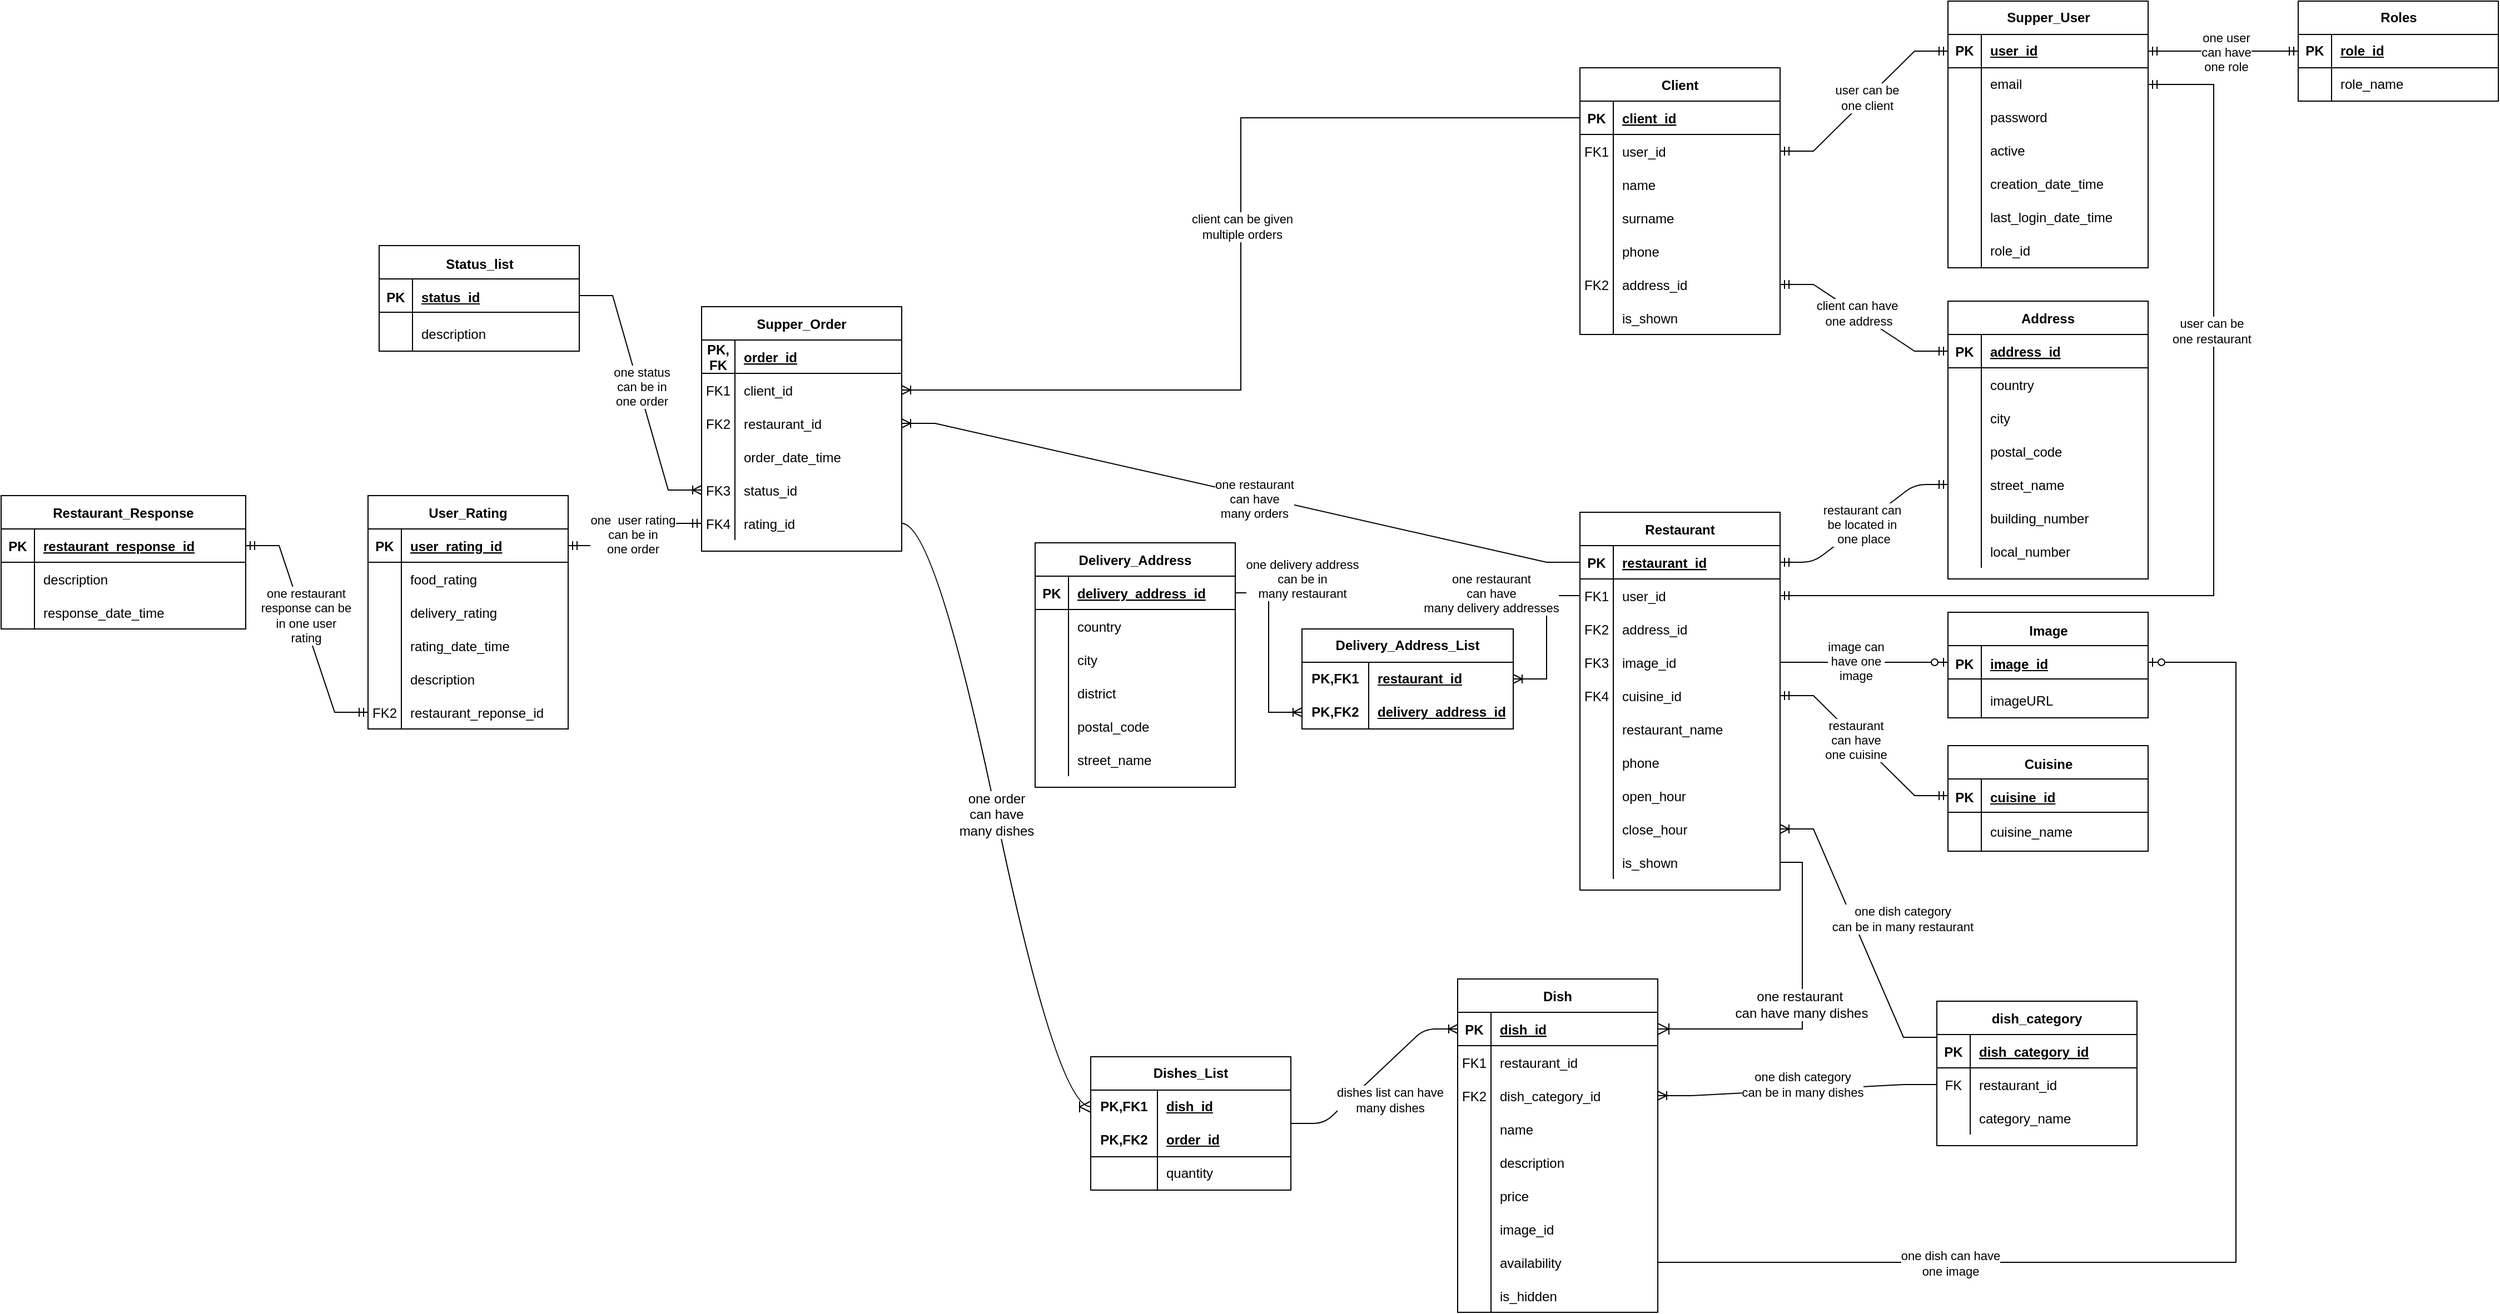 <mxfile version="24.2.0" type="device">
  <diagram id="R2lEEEUBdFMjLlhIrx00" name="Page-1">
    <mxGraphModel dx="3240" dy="2343" grid="1" gridSize="10" guides="1" tooltips="1" connect="1" arrows="1" fold="1" page="1" pageScale="1" pageWidth="850" pageHeight="1100" math="0" shadow="0" extFonts="Permanent Marker^https://fonts.googleapis.com/css?family=Permanent+Marker">
      <root>
        <mxCell id="0" />
        <mxCell id="1" parent="0" />
        <mxCell id="DX8vmvetM_7_w5uKqNcJ-1" value="Client" style="shape=table;startSize=30;container=1;collapsible=1;childLayout=tableLayout;fixedRows=1;rowLines=0;fontStyle=1;align=center;resizeLast=1;" parent="1" vertex="1">
          <mxGeometry x="690" y="-60" width="180" height="240" as="geometry">
            <mxRectangle x="40" y="110" width="60" height="30" as="alternateBounds" />
          </mxGeometry>
        </mxCell>
        <mxCell id="DX8vmvetM_7_w5uKqNcJ-2" value="" style="shape=partialRectangle;collapsible=0;dropTarget=0;pointerEvents=0;fillColor=none;top=0;left=0;bottom=1;right=0;points=[[0,0.5],[1,0.5]];portConstraint=eastwest;" parent="DX8vmvetM_7_w5uKqNcJ-1" vertex="1">
          <mxGeometry y="30" width="180" height="30" as="geometry" />
        </mxCell>
        <mxCell id="DX8vmvetM_7_w5uKqNcJ-3" value="PK " style="shape=partialRectangle;connectable=0;fillColor=none;top=0;left=0;bottom=0;right=0;fontStyle=1;overflow=hidden;" parent="DX8vmvetM_7_w5uKqNcJ-2" vertex="1">
          <mxGeometry width="30" height="30" as="geometry">
            <mxRectangle width="30" height="30" as="alternateBounds" />
          </mxGeometry>
        </mxCell>
        <mxCell id="DX8vmvetM_7_w5uKqNcJ-4" value="client_id" style="shape=partialRectangle;connectable=0;fillColor=none;top=0;left=0;bottom=0;right=0;align=left;spacingLeft=6;fontStyle=5;overflow=hidden;" parent="DX8vmvetM_7_w5uKqNcJ-2" vertex="1">
          <mxGeometry x="30" width="150" height="30" as="geometry">
            <mxRectangle width="150" height="30" as="alternateBounds" />
          </mxGeometry>
        </mxCell>
        <mxCell id="DX8vmvetM_7_w5uKqNcJ-8" value="" style="shape=partialRectangle;collapsible=0;dropTarget=0;pointerEvents=0;fillColor=none;top=0;left=0;bottom=0;right=0;points=[[0,0.5],[1,0.5]];portConstraint=eastwest;" parent="DX8vmvetM_7_w5uKqNcJ-1" vertex="1">
          <mxGeometry y="60" width="180" height="30" as="geometry" />
        </mxCell>
        <mxCell id="DX8vmvetM_7_w5uKqNcJ-9" value="FK1" style="shape=partialRectangle;connectable=0;fillColor=none;top=0;left=0;bottom=0;right=0;editable=1;overflow=hidden;" parent="DX8vmvetM_7_w5uKqNcJ-8" vertex="1">
          <mxGeometry width="30" height="30" as="geometry">
            <mxRectangle width="30" height="30" as="alternateBounds" />
          </mxGeometry>
        </mxCell>
        <mxCell id="DX8vmvetM_7_w5uKqNcJ-10" value="user_id" style="shape=partialRectangle;connectable=0;fillColor=none;top=0;left=0;bottom=0;right=0;align=left;spacingLeft=6;overflow=hidden;" parent="DX8vmvetM_7_w5uKqNcJ-8" vertex="1">
          <mxGeometry x="30" width="150" height="30" as="geometry">
            <mxRectangle width="150" height="30" as="alternateBounds" />
          </mxGeometry>
        </mxCell>
        <mxCell id="DX8vmvetM_7_w5uKqNcJ-11" value="" style="shape=partialRectangle;collapsible=0;dropTarget=0;pointerEvents=0;fillColor=none;top=0;left=0;bottom=0;right=0;points=[[0,0.5],[1,0.5]];portConstraint=eastwest;" parent="DX8vmvetM_7_w5uKqNcJ-1" vertex="1">
          <mxGeometry y="90" width="180" height="30" as="geometry" />
        </mxCell>
        <mxCell id="DX8vmvetM_7_w5uKqNcJ-12" value="" style="shape=partialRectangle;connectable=0;fillColor=none;top=0;left=0;bottom=0;right=0;editable=1;overflow=hidden;" parent="DX8vmvetM_7_w5uKqNcJ-11" vertex="1">
          <mxGeometry width="30" height="30" as="geometry">
            <mxRectangle width="30" height="30" as="alternateBounds" />
          </mxGeometry>
        </mxCell>
        <mxCell id="DX8vmvetM_7_w5uKqNcJ-13" value="name" style="shape=partialRectangle;connectable=0;fillColor=none;top=0;left=0;bottom=0;right=0;align=left;spacingLeft=6;overflow=hidden;" parent="DX8vmvetM_7_w5uKqNcJ-11" vertex="1">
          <mxGeometry x="30" width="150" height="30" as="geometry">
            <mxRectangle width="150" height="30" as="alternateBounds" />
          </mxGeometry>
        </mxCell>
        <mxCell id="KvqsDcHJPtiXeQpWy8Im-111" value="" style="shape=partialRectangle;collapsible=0;dropTarget=0;pointerEvents=0;fillColor=none;top=0;left=0;bottom=0;right=0;points=[[0,0.5],[1,0.5]];portConstraint=eastwest;" parent="DX8vmvetM_7_w5uKqNcJ-1" vertex="1">
          <mxGeometry y="120" width="180" height="30" as="geometry" />
        </mxCell>
        <mxCell id="KvqsDcHJPtiXeQpWy8Im-112" value="" style="shape=partialRectangle;connectable=0;fillColor=none;top=0;left=0;bottom=0;right=0;editable=1;overflow=hidden;" parent="KvqsDcHJPtiXeQpWy8Im-111" vertex="1">
          <mxGeometry width="30" height="30" as="geometry">
            <mxRectangle width="30" height="30" as="alternateBounds" />
          </mxGeometry>
        </mxCell>
        <mxCell id="KvqsDcHJPtiXeQpWy8Im-113" value="surname" style="shape=partialRectangle;connectable=0;fillColor=none;top=0;left=0;bottom=0;right=0;align=left;spacingLeft=6;overflow=hidden;" parent="KvqsDcHJPtiXeQpWy8Im-111" vertex="1">
          <mxGeometry x="30" width="150" height="30" as="geometry">
            <mxRectangle width="150" height="30" as="alternateBounds" />
          </mxGeometry>
        </mxCell>
        <mxCell id="LMjhHNMjgZcxr1p-xY4C-22" value="" style="shape=partialRectangle;collapsible=0;dropTarget=0;pointerEvents=0;fillColor=none;top=0;left=0;bottom=0;right=0;points=[[0,0.5],[1,0.5]];portConstraint=eastwest;" vertex="1" parent="DX8vmvetM_7_w5uKqNcJ-1">
          <mxGeometry y="150" width="180" height="30" as="geometry" />
        </mxCell>
        <mxCell id="LMjhHNMjgZcxr1p-xY4C-23" value="" style="shape=partialRectangle;connectable=0;fillColor=none;top=0;left=0;bottom=0;right=0;editable=1;overflow=hidden;" vertex="1" parent="LMjhHNMjgZcxr1p-xY4C-22">
          <mxGeometry width="30" height="30" as="geometry">
            <mxRectangle width="30" height="30" as="alternateBounds" />
          </mxGeometry>
        </mxCell>
        <mxCell id="LMjhHNMjgZcxr1p-xY4C-24" value="phone" style="shape=partialRectangle;connectable=0;fillColor=none;top=0;left=0;bottom=0;right=0;align=left;spacingLeft=6;overflow=hidden;" vertex="1" parent="LMjhHNMjgZcxr1p-xY4C-22">
          <mxGeometry x="30" width="150" height="30" as="geometry">
            <mxRectangle width="150" height="30" as="alternateBounds" />
          </mxGeometry>
        </mxCell>
        <mxCell id="LMjhHNMjgZcxr1p-xY4C-25" value="" style="shape=partialRectangle;collapsible=0;dropTarget=0;pointerEvents=0;fillColor=none;top=0;left=0;bottom=0;right=0;points=[[0,0.5],[1,0.5]];portConstraint=eastwest;" vertex="1" parent="DX8vmvetM_7_w5uKqNcJ-1">
          <mxGeometry y="180" width="180" height="30" as="geometry" />
        </mxCell>
        <mxCell id="LMjhHNMjgZcxr1p-xY4C-26" value="FK2" style="shape=partialRectangle;connectable=0;fillColor=none;top=0;left=0;bottom=0;right=0;editable=1;overflow=hidden;" vertex="1" parent="LMjhHNMjgZcxr1p-xY4C-25">
          <mxGeometry width="30" height="30" as="geometry">
            <mxRectangle width="30" height="30" as="alternateBounds" />
          </mxGeometry>
        </mxCell>
        <mxCell id="LMjhHNMjgZcxr1p-xY4C-27" value="address_id" style="shape=partialRectangle;connectable=0;fillColor=none;top=0;left=0;bottom=0;right=0;align=left;spacingLeft=6;overflow=hidden;" vertex="1" parent="LMjhHNMjgZcxr1p-xY4C-25">
          <mxGeometry x="30" width="150" height="30" as="geometry">
            <mxRectangle width="150" height="30" as="alternateBounds" />
          </mxGeometry>
        </mxCell>
        <mxCell id="LMjhHNMjgZcxr1p-xY4C-28" value="" style="shape=partialRectangle;collapsible=0;dropTarget=0;pointerEvents=0;fillColor=none;top=0;left=0;bottom=0;right=0;points=[[0,0.5],[1,0.5]];portConstraint=eastwest;" vertex="1" parent="DX8vmvetM_7_w5uKqNcJ-1">
          <mxGeometry y="210" width="180" height="30" as="geometry" />
        </mxCell>
        <mxCell id="LMjhHNMjgZcxr1p-xY4C-29" value="" style="shape=partialRectangle;connectable=0;fillColor=none;top=0;left=0;bottom=0;right=0;editable=1;overflow=hidden;" vertex="1" parent="LMjhHNMjgZcxr1p-xY4C-28">
          <mxGeometry width="30" height="30" as="geometry">
            <mxRectangle width="30" height="30" as="alternateBounds" />
          </mxGeometry>
        </mxCell>
        <mxCell id="LMjhHNMjgZcxr1p-xY4C-30" value="is_shown" style="shape=partialRectangle;connectable=0;fillColor=none;top=0;left=0;bottom=0;right=0;align=left;spacingLeft=6;overflow=hidden;" vertex="1" parent="LMjhHNMjgZcxr1p-xY4C-28">
          <mxGeometry x="30" width="150" height="30" as="geometry">
            <mxRectangle width="150" height="30" as="alternateBounds" />
          </mxGeometry>
        </mxCell>
        <mxCell id="DX8vmvetM_7_w5uKqNcJ-30" value="Dish" style="shape=table;startSize=30;container=1;collapsible=1;childLayout=tableLayout;fixedRows=1;rowLines=0;fontStyle=1;align=center;resizeLast=1;" parent="1" vertex="1">
          <mxGeometry x="580" y="760" width="180" height="300" as="geometry" />
        </mxCell>
        <mxCell id="DX8vmvetM_7_w5uKqNcJ-31" value="" style="shape=partialRectangle;collapsible=0;dropTarget=0;pointerEvents=0;fillColor=none;top=0;left=0;bottom=1;right=0;points=[[0,0.5],[1,0.5]];portConstraint=eastwest;" parent="DX8vmvetM_7_w5uKqNcJ-30" vertex="1">
          <mxGeometry y="30" width="180" height="30" as="geometry" />
        </mxCell>
        <mxCell id="DX8vmvetM_7_w5uKqNcJ-32" value="PK" style="shape=partialRectangle;connectable=0;fillColor=none;top=0;left=0;bottom=0;right=0;fontStyle=1;overflow=hidden;" parent="DX8vmvetM_7_w5uKqNcJ-31" vertex="1">
          <mxGeometry width="30" height="30" as="geometry">
            <mxRectangle width="30" height="30" as="alternateBounds" />
          </mxGeometry>
        </mxCell>
        <mxCell id="DX8vmvetM_7_w5uKqNcJ-33" value="dish_id" style="shape=partialRectangle;connectable=0;fillColor=none;top=0;left=0;bottom=0;right=0;align=left;spacingLeft=6;fontStyle=5;overflow=hidden;" parent="DX8vmvetM_7_w5uKqNcJ-31" vertex="1">
          <mxGeometry x="30" width="150" height="30" as="geometry">
            <mxRectangle width="150" height="30" as="alternateBounds" />
          </mxGeometry>
        </mxCell>
        <mxCell id="DX8vmvetM_7_w5uKqNcJ-34" value="" style="shape=partialRectangle;collapsible=0;dropTarget=0;pointerEvents=0;fillColor=none;top=0;left=0;bottom=0;right=0;points=[[0,0.5],[1,0.5]];portConstraint=eastwest;" parent="DX8vmvetM_7_w5uKqNcJ-30" vertex="1">
          <mxGeometry y="60" width="180" height="30" as="geometry" />
        </mxCell>
        <mxCell id="DX8vmvetM_7_w5uKqNcJ-35" value="FK1" style="shape=partialRectangle;connectable=0;fillColor=none;top=0;left=0;bottom=0;right=0;editable=1;overflow=hidden;" parent="DX8vmvetM_7_w5uKqNcJ-34" vertex="1">
          <mxGeometry width="30" height="30" as="geometry">
            <mxRectangle width="30" height="30" as="alternateBounds" />
          </mxGeometry>
        </mxCell>
        <mxCell id="DX8vmvetM_7_w5uKqNcJ-36" value="restaurant_id" style="shape=partialRectangle;connectable=0;fillColor=none;top=0;left=0;bottom=0;right=0;align=left;spacingLeft=6;overflow=hidden;" parent="DX8vmvetM_7_w5uKqNcJ-34" vertex="1">
          <mxGeometry x="30" width="150" height="30" as="geometry">
            <mxRectangle width="150" height="30" as="alternateBounds" />
          </mxGeometry>
        </mxCell>
        <mxCell id="DX8vmvetM_7_w5uKqNcJ-40" value="" style="shape=partialRectangle;collapsible=0;dropTarget=0;pointerEvents=0;fillColor=none;top=0;left=0;bottom=0;right=0;points=[[0,0.5],[1,0.5]];portConstraint=eastwest;" parent="DX8vmvetM_7_w5uKqNcJ-30" vertex="1">
          <mxGeometry y="90" width="180" height="30" as="geometry" />
        </mxCell>
        <mxCell id="DX8vmvetM_7_w5uKqNcJ-41" value="FK2" style="shape=partialRectangle;connectable=0;fillColor=none;top=0;left=0;bottom=0;right=0;editable=1;overflow=hidden;" parent="DX8vmvetM_7_w5uKqNcJ-40" vertex="1">
          <mxGeometry width="30" height="30" as="geometry">
            <mxRectangle width="30" height="30" as="alternateBounds" />
          </mxGeometry>
        </mxCell>
        <mxCell id="DX8vmvetM_7_w5uKqNcJ-42" value="dish_category_id" style="shape=partialRectangle;connectable=0;fillColor=none;top=0;left=0;bottom=0;right=0;align=left;spacingLeft=6;overflow=hidden;" parent="DX8vmvetM_7_w5uKqNcJ-40" vertex="1">
          <mxGeometry x="30" width="150" height="30" as="geometry">
            <mxRectangle width="150" height="30" as="alternateBounds" />
          </mxGeometry>
        </mxCell>
        <mxCell id="DX8vmvetM_7_w5uKqNcJ-128" value="" style="shape=partialRectangle;collapsible=0;dropTarget=0;pointerEvents=0;fillColor=none;top=0;left=0;bottom=0;right=0;points=[[0,0.5],[1,0.5]];portConstraint=eastwest;" parent="DX8vmvetM_7_w5uKqNcJ-30" vertex="1">
          <mxGeometry y="120" width="180" height="30" as="geometry" />
        </mxCell>
        <mxCell id="DX8vmvetM_7_w5uKqNcJ-129" value="" style="shape=partialRectangle;connectable=0;fillColor=none;top=0;left=0;bottom=0;right=0;editable=1;overflow=hidden;" parent="DX8vmvetM_7_w5uKqNcJ-128" vertex="1">
          <mxGeometry width="30" height="30" as="geometry">
            <mxRectangle width="30" height="30" as="alternateBounds" />
          </mxGeometry>
        </mxCell>
        <mxCell id="DX8vmvetM_7_w5uKqNcJ-130" value="name" style="shape=partialRectangle;connectable=0;fillColor=none;top=0;left=0;bottom=0;right=0;align=left;spacingLeft=6;overflow=hidden;" parent="DX8vmvetM_7_w5uKqNcJ-128" vertex="1">
          <mxGeometry x="30" width="150" height="30" as="geometry">
            <mxRectangle width="150" height="30" as="alternateBounds" />
          </mxGeometry>
        </mxCell>
        <mxCell id="DX8vmvetM_7_w5uKqNcJ-131" value="" style="shape=partialRectangle;collapsible=0;dropTarget=0;pointerEvents=0;fillColor=none;top=0;left=0;bottom=0;right=0;points=[[0,0.5],[1,0.5]];portConstraint=eastwest;" parent="DX8vmvetM_7_w5uKqNcJ-30" vertex="1">
          <mxGeometry y="150" width="180" height="30" as="geometry" />
        </mxCell>
        <mxCell id="DX8vmvetM_7_w5uKqNcJ-132" value="" style="shape=partialRectangle;connectable=0;fillColor=none;top=0;left=0;bottom=0;right=0;editable=1;overflow=hidden;" parent="DX8vmvetM_7_w5uKqNcJ-131" vertex="1">
          <mxGeometry width="30" height="30" as="geometry">
            <mxRectangle width="30" height="30" as="alternateBounds" />
          </mxGeometry>
        </mxCell>
        <mxCell id="DX8vmvetM_7_w5uKqNcJ-133" value="description" style="shape=partialRectangle;connectable=0;fillColor=none;top=0;left=0;bottom=0;right=0;align=left;spacingLeft=6;overflow=hidden;" parent="DX8vmvetM_7_w5uKqNcJ-131" vertex="1">
          <mxGeometry x="30" width="150" height="30" as="geometry">
            <mxRectangle width="150" height="30" as="alternateBounds" />
          </mxGeometry>
        </mxCell>
        <mxCell id="DX8vmvetM_7_w5uKqNcJ-134" value="" style="shape=partialRectangle;collapsible=0;dropTarget=0;pointerEvents=0;fillColor=none;top=0;left=0;bottom=0;right=0;points=[[0,0.5],[1,0.5]];portConstraint=eastwest;" parent="DX8vmvetM_7_w5uKqNcJ-30" vertex="1">
          <mxGeometry y="180" width="180" height="30" as="geometry" />
        </mxCell>
        <mxCell id="DX8vmvetM_7_w5uKqNcJ-135" value="" style="shape=partialRectangle;connectable=0;fillColor=none;top=0;left=0;bottom=0;right=0;editable=1;overflow=hidden;" parent="DX8vmvetM_7_w5uKqNcJ-134" vertex="1">
          <mxGeometry width="30" height="30" as="geometry">
            <mxRectangle width="30" height="30" as="alternateBounds" />
          </mxGeometry>
        </mxCell>
        <mxCell id="DX8vmvetM_7_w5uKqNcJ-136" value="price" style="shape=partialRectangle;connectable=0;fillColor=none;top=0;left=0;bottom=0;right=0;align=left;spacingLeft=6;overflow=hidden;" parent="DX8vmvetM_7_w5uKqNcJ-134" vertex="1">
          <mxGeometry x="30" width="150" height="30" as="geometry">
            <mxRectangle width="150" height="30" as="alternateBounds" />
          </mxGeometry>
        </mxCell>
        <mxCell id="DX8vmvetM_7_w5uKqNcJ-140" value="" style="shape=partialRectangle;collapsible=0;dropTarget=0;pointerEvents=0;fillColor=none;top=0;left=0;bottom=0;right=0;points=[[0,0.5],[1,0.5]];portConstraint=eastwest;" parent="DX8vmvetM_7_w5uKqNcJ-30" vertex="1">
          <mxGeometry y="210" width="180" height="30" as="geometry" />
        </mxCell>
        <mxCell id="DX8vmvetM_7_w5uKqNcJ-141" value="" style="shape=partialRectangle;connectable=0;fillColor=none;top=0;left=0;bottom=0;right=0;editable=1;overflow=hidden;" parent="DX8vmvetM_7_w5uKqNcJ-140" vertex="1">
          <mxGeometry width="30" height="30" as="geometry">
            <mxRectangle width="30" height="30" as="alternateBounds" />
          </mxGeometry>
        </mxCell>
        <mxCell id="DX8vmvetM_7_w5uKqNcJ-142" value="image_id" style="shape=partialRectangle;connectable=0;fillColor=none;top=0;left=0;bottom=0;right=0;align=left;spacingLeft=6;overflow=hidden;" parent="DX8vmvetM_7_w5uKqNcJ-140" vertex="1">
          <mxGeometry x="30" width="150" height="30" as="geometry">
            <mxRectangle width="150" height="30" as="alternateBounds" />
          </mxGeometry>
        </mxCell>
        <mxCell id="DX8vmvetM_7_w5uKqNcJ-143" value="" style="shape=partialRectangle;collapsible=0;dropTarget=0;pointerEvents=0;fillColor=none;top=0;left=0;bottom=0;right=0;points=[[0,0.5],[1,0.5]];portConstraint=eastwest;" parent="DX8vmvetM_7_w5uKqNcJ-30" vertex="1">
          <mxGeometry y="240" width="180" height="30" as="geometry" />
        </mxCell>
        <mxCell id="DX8vmvetM_7_w5uKqNcJ-144" value="" style="shape=partialRectangle;connectable=0;fillColor=none;top=0;left=0;bottom=0;right=0;editable=1;overflow=hidden;" parent="DX8vmvetM_7_w5uKqNcJ-143" vertex="1">
          <mxGeometry width="30" height="30" as="geometry">
            <mxRectangle width="30" height="30" as="alternateBounds" />
          </mxGeometry>
        </mxCell>
        <mxCell id="DX8vmvetM_7_w5uKqNcJ-145" value="availability" style="shape=partialRectangle;connectable=0;fillColor=none;top=0;left=0;bottom=0;right=0;align=left;spacingLeft=6;overflow=hidden;" parent="DX8vmvetM_7_w5uKqNcJ-143" vertex="1">
          <mxGeometry x="30" width="150" height="30" as="geometry">
            <mxRectangle width="150" height="30" as="alternateBounds" />
          </mxGeometry>
        </mxCell>
        <mxCell id="LMjhHNMjgZcxr1p-xY4C-68" value="" style="shape=partialRectangle;collapsible=0;dropTarget=0;pointerEvents=0;fillColor=none;top=0;left=0;bottom=0;right=0;points=[[0,0.5],[1,0.5]];portConstraint=eastwest;" vertex="1" parent="DX8vmvetM_7_w5uKqNcJ-30">
          <mxGeometry y="270" width="180" height="30" as="geometry" />
        </mxCell>
        <mxCell id="LMjhHNMjgZcxr1p-xY4C-69" value="" style="shape=partialRectangle;connectable=0;fillColor=none;top=0;left=0;bottom=0;right=0;editable=1;overflow=hidden;" vertex="1" parent="LMjhHNMjgZcxr1p-xY4C-68">
          <mxGeometry width="30" height="30" as="geometry">
            <mxRectangle width="30" height="30" as="alternateBounds" />
          </mxGeometry>
        </mxCell>
        <mxCell id="LMjhHNMjgZcxr1p-xY4C-70" value="is_hidden" style="shape=partialRectangle;connectable=0;fillColor=none;top=0;left=0;bottom=0;right=0;align=left;spacingLeft=6;overflow=hidden;" vertex="1" parent="LMjhHNMjgZcxr1p-xY4C-68">
          <mxGeometry x="30" width="150" height="30" as="geometry">
            <mxRectangle width="150" height="30" as="alternateBounds" />
          </mxGeometry>
        </mxCell>
        <mxCell id="DX8vmvetM_7_w5uKqNcJ-57" value="Supper_Order" style="shape=table;startSize=30;container=1;collapsible=1;childLayout=tableLayout;fixedRows=1;rowLines=0;fontStyle=1;align=center;resizeLast=1;" parent="1" vertex="1">
          <mxGeometry x="-100" y="155" width="180" height="220" as="geometry" />
        </mxCell>
        <mxCell id="DX8vmvetM_7_w5uKqNcJ-58" value="" style="shape=partialRectangle;collapsible=0;dropTarget=0;pointerEvents=0;fillColor=none;top=0;left=0;bottom=1;right=0;points=[[0,0.5],[1,0.5]];portConstraint=eastwest;" parent="DX8vmvetM_7_w5uKqNcJ-57" vertex="1">
          <mxGeometry y="30" width="180" height="30" as="geometry" />
        </mxCell>
        <mxCell id="DX8vmvetM_7_w5uKqNcJ-59" value="PK,&#xa;FK" style="shape=partialRectangle;connectable=0;fillColor=none;top=0;left=0;bottom=0;right=0;fontStyle=1;overflow=hidden;" parent="DX8vmvetM_7_w5uKqNcJ-58" vertex="1">
          <mxGeometry width="30" height="30" as="geometry">
            <mxRectangle width="30" height="30" as="alternateBounds" />
          </mxGeometry>
        </mxCell>
        <mxCell id="DX8vmvetM_7_w5uKqNcJ-60" value="order_id" style="shape=partialRectangle;connectable=0;fillColor=none;top=0;left=0;bottom=0;right=0;align=left;spacingLeft=6;fontStyle=5;overflow=hidden;" parent="DX8vmvetM_7_w5uKqNcJ-58" vertex="1">
          <mxGeometry x="30" width="150" height="30" as="geometry">
            <mxRectangle width="150" height="30" as="alternateBounds" />
          </mxGeometry>
        </mxCell>
        <mxCell id="DX8vmvetM_7_w5uKqNcJ-61" value="" style="shape=partialRectangle;collapsible=0;dropTarget=0;pointerEvents=0;fillColor=none;top=0;left=0;bottom=0;right=0;points=[[0,0.5],[1,0.5]];portConstraint=eastwest;" parent="DX8vmvetM_7_w5uKqNcJ-57" vertex="1">
          <mxGeometry y="60" width="180" height="30" as="geometry" />
        </mxCell>
        <mxCell id="DX8vmvetM_7_w5uKqNcJ-62" value="FK1" style="shape=partialRectangle;connectable=0;fillColor=none;top=0;left=0;bottom=0;right=0;editable=1;overflow=hidden;" parent="DX8vmvetM_7_w5uKqNcJ-61" vertex="1">
          <mxGeometry width="30" height="30" as="geometry">
            <mxRectangle width="30" height="30" as="alternateBounds" />
          </mxGeometry>
        </mxCell>
        <mxCell id="DX8vmvetM_7_w5uKqNcJ-63" value="client_id" style="shape=partialRectangle;connectable=0;fillColor=none;top=0;left=0;bottom=0;right=0;align=left;spacingLeft=6;overflow=hidden;" parent="DX8vmvetM_7_w5uKqNcJ-61" vertex="1">
          <mxGeometry x="30" width="150" height="30" as="geometry">
            <mxRectangle width="150" height="30" as="alternateBounds" />
          </mxGeometry>
        </mxCell>
        <mxCell id="DX8vmvetM_7_w5uKqNcJ-64" value="" style="shape=partialRectangle;collapsible=0;dropTarget=0;pointerEvents=0;fillColor=none;top=0;left=0;bottom=0;right=0;points=[[0,0.5],[1,0.5]];portConstraint=eastwest;" parent="DX8vmvetM_7_w5uKqNcJ-57" vertex="1">
          <mxGeometry y="90" width="180" height="30" as="geometry" />
        </mxCell>
        <mxCell id="DX8vmvetM_7_w5uKqNcJ-65" value="FK2" style="shape=partialRectangle;connectable=0;fillColor=none;top=0;left=0;bottom=0;right=0;editable=1;overflow=hidden;" parent="DX8vmvetM_7_w5uKqNcJ-64" vertex="1">
          <mxGeometry width="30" height="30" as="geometry">
            <mxRectangle width="30" height="30" as="alternateBounds" />
          </mxGeometry>
        </mxCell>
        <mxCell id="DX8vmvetM_7_w5uKqNcJ-66" value="restaurant_id" style="shape=partialRectangle;connectable=0;fillColor=none;top=0;left=0;bottom=0;right=0;align=left;spacingLeft=6;overflow=hidden;" parent="DX8vmvetM_7_w5uKqNcJ-64" vertex="1">
          <mxGeometry x="30" width="150" height="30" as="geometry">
            <mxRectangle width="150" height="30" as="alternateBounds" />
          </mxGeometry>
        </mxCell>
        <mxCell id="DX8vmvetM_7_w5uKqNcJ-220" value="" style="shape=partialRectangle;collapsible=0;dropTarget=0;pointerEvents=0;fillColor=none;top=0;left=0;bottom=0;right=0;points=[[0,0.5],[1,0.5]];portConstraint=eastwest;" parent="DX8vmvetM_7_w5uKqNcJ-57" vertex="1">
          <mxGeometry y="120" width="180" height="30" as="geometry" />
        </mxCell>
        <mxCell id="DX8vmvetM_7_w5uKqNcJ-221" value="" style="shape=partialRectangle;connectable=0;fillColor=none;top=0;left=0;bottom=0;right=0;editable=1;overflow=hidden;" parent="DX8vmvetM_7_w5uKqNcJ-220" vertex="1">
          <mxGeometry width="30" height="30" as="geometry">
            <mxRectangle width="30" height="30" as="alternateBounds" />
          </mxGeometry>
        </mxCell>
        <mxCell id="DX8vmvetM_7_w5uKqNcJ-222" value="order_date_time" style="shape=partialRectangle;connectable=0;fillColor=none;top=0;left=0;bottom=0;right=0;align=left;spacingLeft=6;overflow=hidden;" parent="DX8vmvetM_7_w5uKqNcJ-220" vertex="1">
          <mxGeometry x="30" width="150" height="30" as="geometry">
            <mxRectangle width="150" height="30" as="alternateBounds" />
          </mxGeometry>
        </mxCell>
        <mxCell id="DX8vmvetM_7_w5uKqNcJ-251" value="" style="shape=partialRectangle;collapsible=0;dropTarget=0;pointerEvents=0;fillColor=none;top=0;left=0;bottom=0;right=0;points=[[0,0.5],[1,0.5]];portConstraint=eastwest;" parent="DX8vmvetM_7_w5uKqNcJ-57" vertex="1">
          <mxGeometry y="150" width="180" height="30" as="geometry" />
        </mxCell>
        <mxCell id="DX8vmvetM_7_w5uKqNcJ-252" value="FK3" style="shape=partialRectangle;connectable=0;fillColor=none;top=0;left=0;bottom=0;right=0;editable=1;overflow=hidden;" parent="DX8vmvetM_7_w5uKqNcJ-251" vertex="1">
          <mxGeometry width="30" height="30" as="geometry">
            <mxRectangle width="30" height="30" as="alternateBounds" />
          </mxGeometry>
        </mxCell>
        <mxCell id="DX8vmvetM_7_w5uKqNcJ-253" value="status_id" style="shape=partialRectangle;connectable=0;fillColor=none;top=0;left=0;bottom=0;right=0;align=left;spacingLeft=6;overflow=hidden;" parent="DX8vmvetM_7_w5uKqNcJ-251" vertex="1">
          <mxGeometry x="30" width="150" height="30" as="geometry">
            <mxRectangle width="150" height="30" as="alternateBounds" />
          </mxGeometry>
        </mxCell>
        <mxCell id="DX8vmvetM_7_w5uKqNcJ-254" value="" style="shape=partialRectangle;collapsible=0;dropTarget=0;pointerEvents=0;fillColor=none;top=0;left=0;bottom=0;right=0;points=[[0,0.5],[1,0.5]];portConstraint=eastwest;" parent="DX8vmvetM_7_w5uKqNcJ-57" vertex="1">
          <mxGeometry y="180" width="180" height="30" as="geometry" />
        </mxCell>
        <mxCell id="DX8vmvetM_7_w5uKqNcJ-255" value="FK4" style="shape=partialRectangle;connectable=0;fillColor=none;top=0;left=0;bottom=0;right=0;editable=1;overflow=hidden;" parent="DX8vmvetM_7_w5uKqNcJ-254" vertex="1">
          <mxGeometry width="30" height="30" as="geometry">
            <mxRectangle width="30" height="30" as="alternateBounds" />
          </mxGeometry>
        </mxCell>
        <mxCell id="DX8vmvetM_7_w5uKqNcJ-256" value="rating_id" style="shape=partialRectangle;connectable=0;fillColor=none;top=0;left=0;bottom=0;right=0;align=left;spacingLeft=6;overflow=hidden;" parent="DX8vmvetM_7_w5uKqNcJ-254" vertex="1">
          <mxGeometry x="30" width="150" height="30" as="geometry">
            <mxRectangle width="150" height="30" as="alternateBounds" />
          </mxGeometry>
        </mxCell>
        <mxCell id="DX8vmvetM_7_w5uKqNcJ-223" value="" style="edgeStyle=entityRelationEdgeStyle;fontSize=12;html=1;endArrow=ERmandOne;startArrow=ERmandOne;exitX=1;exitY=0.5;exitDx=0;exitDy=0;entryX=0;entryY=0.5;entryDx=0;entryDy=0;" parent="1" source="DX8vmvetM_7_w5uKqNcJ-18" target="DX8vmvetM_7_w5uKqNcJ-211" edge="1">
          <mxGeometry width="100" height="100" relative="1" as="geometry">
            <mxPoint x="540" y="470" as="sourcePoint" />
            <mxPoint x="640" y="370" as="targetPoint" />
          </mxGeometry>
        </mxCell>
        <mxCell id="DX8vmvetM_7_w5uKqNcJ-233" value="&lt;div&gt;restaurant can&amp;nbsp;&lt;/div&gt;&lt;div&gt;be located in&amp;nbsp;&lt;/div&gt;&lt;div&gt;one place&lt;/div&gt;" style="edgeLabel;html=1;align=center;verticalAlign=middle;resizable=0;points=[];" parent="DX8vmvetM_7_w5uKqNcJ-223" vertex="1" connectable="0">
          <mxGeometry x="-0.011" relative="1" as="geometry">
            <mxPoint as="offset" />
          </mxGeometry>
        </mxCell>
        <mxCell id="DX8vmvetM_7_w5uKqNcJ-70" value="dish_category" style="shape=table;startSize=30;container=1;collapsible=1;childLayout=tableLayout;fixedRows=1;rowLines=0;fontStyle=1;align=center;resizeLast=1;" parent="1" vertex="1">
          <mxGeometry x="1011" y="780" width="180" height="130" as="geometry" />
        </mxCell>
        <mxCell id="DX8vmvetM_7_w5uKqNcJ-71" value="" style="shape=partialRectangle;collapsible=0;dropTarget=0;pointerEvents=0;fillColor=none;top=0;left=0;bottom=1;right=0;points=[[0,0.5],[1,0.5]];portConstraint=eastwest;" parent="DX8vmvetM_7_w5uKqNcJ-70" vertex="1">
          <mxGeometry y="30" width="180" height="30" as="geometry" />
        </mxCell>
        <mxCell id="DX8vmvetM_7_w5uKqNcJ-72" value="PK" style="shape=partialRectangle;connectable=0;fillColor=none;top=0;left=0;bottom=0;right=0;fontStyle=1;overflow=hidden;" parent="DX8vmvetM_7_w5uKqNcJ-71" vertex="1">
          <mxGeometry width="30" height="30" as="geometry">
            <mxRectangle width="30" height="30" as="alternateBounds" />
          </mxGeometry>
        </mxCell>
        <mxCell id="DX8vmvetM_7_w5uKqNcJ-73" value="dish_category_id" style="shape=partialRectangle;connectable=0;fillColor=none;top=0;left=0;bottom=0;right=0;align=left;spacingLeft=6;fontStyle=5;overflow=hidden;" parent="DX8vmvetM_7_w5uKqNcJ-71" vertex="1">
          <mxGeometry x="30" width="150" height="30" as="geometry">
            <mxRectangle width="150" height="30" as="alternateBounds" />
          </mxGeometry>
        </mxCell>
        <mxCell id="DX8vmvetM_7_w5uKqNcJ-74" value="" style="shape=partialRectangle;collapsible=0;dropTarget=0;pointerEvents=0;fillColor=none;top=0;left=0;bottom=0;right=0;points=[[0,0.5],[1,0.5]];portConstraint=eastwest;" parent="DX8vmvetM_7_w5uKqNcJ-70" vertex="1">
          <mxGeometry y="60" width="180" height="30" as="geometry" />
        </mxCell>
        <mxCell id="DX8vmvetM_7_w5uKqNcJ-75" value="FK" style="shape=partialRectangle;connectable=0;fillColor=none;top=0;left=0;bottom=0;right=0;editable=1;overflow=hidden;" parent="DX8vmvetM_7_w5uKqNcJ-74" vertex="1">
          <mxGeometry width="30" height="30" as="geometry">
            <mxRectangle width="30" height="30" as="alternateBounds" />
          </mxGeometry>
        </mxCell>
        <mxCell id="DX8vmvetM_7_w5uKqNcJ-76" value="restaurant_id" style="shape=partialRectangle;connectable=0;fillColor=none;top=0;left=0;bottom=0;right=0;align=left;spacingLeft=6;overflow=hidden;" parent="DX8vmvetM_7_w5uKqNcJ-74" vertex="1">
          <mxGeometry x="30" width="150" height="30" as="geometry">
            <mxRectangle width="150" height="30" as="alternateBounds" />
          </mxGeometry>
        </mxCell>
        <mxCell id="DX8vmvetM_7_w5uKqNcJ-77" value="" style="shape=partialRectangle;collapsible=0;dropTarget=0;pointerEvents=0;fillColor=none;top=0;left=0;bottom=0;right=0;points=[[0,0.5],[1,0.5]];portConstraint=eastwest;" parent="DX8vmvetM_7_w5uKqNcJ-70" vertex="1">
          <mxGeometry y="90" width="180" height="30" as="geometry" />
        </mxCell>
        <mxCell id="DX8vmvetM_7_w5uKqNcJ-78" value="" style="shape=partialRectangle;connectable=0;fillColor=none;top=0;left=0;bottom=0;right=0;editable=1;overflow=hidden;" parent="DX8vmvetM_7_w5uKqNcJ-77" vertex="1">
          <mxGeometry width="30" height="30" as="geometry">
            <mxRectangle width="30" height="30" as="alternateBounds" />
          </mxGeometry>
        </mxCell>
        <mxCell id="DX8vmvetM_7_w5uKqNcJ-79" value="category_name" style="shape=partialRectangle;connectable=0;fillColor=none;top=0;left=0;bottom=0;right=0;align=left;spacingLeft=6;overflow=hidden;" parent="DX8vmvetM_7_w5uKqNcJ-77" vertex="1">
          <mxGeometry x="30" width="150" height="30" as="geometry">
            <mxRectangle width="150" height="30" as="alternateBounds" />
          </mxGeometry>
        </mxCell>
        <mxCell id="DX8vmvetM_7_w5uKqNcJ-241" value="" style="edgeStyle=entityRelationEdgeStyle;fontSize=12;html=1;endArrow=ERoneToMany;entryX=0;entryY=0.5;entryDx=0;entryDy=0;exitX=1;exitY=0.5;exitDx=0;exitDy=0;" parent="1" source="6OlsIimgmY7XHP6OvF4d-17" target="DX8vmvetM_7_w5uKqNcJ-31" edge="1">
          <mxGeometry width="100" height="100" relative="1" as="geometry">
            <mxPoint x="530" y="435" as="sourcePoint" />
            <mxPoint x="570" y="380" as="targetPoint" />
          </mxGeometry>
        </mxCell>
        <mxCell id="DX8vmvetM_7_w5uKqNcJ-242" value="&lt;div&gt;dishes list can have&lt;/div&gt;&lt;div&gt;many dishes&lt;br&gt;&lt;/div&gt;" style="edgeLabel;html=1;align=center;verticalAlign=middle;resizable=0;points=[];" parent="DX8vmvetM_7_w5uKqNcJ-241" vertex="1" connectable="0">
          <mxGeometry x="-0.219" y="-3" relative="1" as="geometry">
            <mxPoint x="26" y="5" as="offset" />
          </mxGeometry>
        </mxCell>
        <mxCell id="DX8vmvetM_7_w5uKqNcJ-245" value="" style="edgeStyle=elbowEdgeStyle;fontSize=12;html=1;endArrow=ERoneToMany;exitX=0;exitY=0.5;exitDx=0;exitDy=0;entryX=1;entryY=0.5;entryDx=0;entryDy=0;rounded=0;curved=0;" parent="1" source="DX8vmvetM_7_w5uKqNcJ-2" target="DX8vmvetM_7_w5uKqNcJ-61" edge="1">
          <mxGeometry width="100" height="100" relative="1" as="geometry">
            <mxPoint x="190" y="165" as="sourcePoint" />
            <mxPoint x="300" y="300" as="targetPoint" />
          </mxGeometry>
        </mxCell>
        <mxCell id="DX8vmvetM_7_w5uKqNcJ-246" value="&lt;div&gt;client can be given&lt;br&gt;&lt;/div&gt;&lt;div&gt;multiple orders&lt;br&gt;&lt;/div&gt;" style="edgeLabel;html=1;align=center;verticalAlign=middle;resizable=0;points=[];" parent="DX8vmvetM_7_w5uKqNcJ-245" vertex="1" connectable="0">
          <mxGeometry x="-0.057" y="1" relative="1" as="geometry">
            <mxPoint as="offset" />
          </mxGeometry>
        </mxCell>
        <mxCell id="DX8vmvetM_7_w5uKqNcJ-257" value="User_Rating" style="shape=table;startSize=30;container=1;collapsible=1;childLayout=tableLayout;fixedRows=1;rowLines=0;fontStyle=1;align=center;resizeLast=1;" parent="1" vertex="1">
          <mxGeometry x="-400" y="325" width="180" height="210" as="geometry">
            <mxRectangle x="40" y="110" width="60" height="30" as="alternateBounds" />
          </mxGeometry>
        </mxCell>
        <mxCell id="DX8vmvetM_7_w5uKqNcJ-258" value="" style="shape=partialRectangle;collapsible=0;dropTarget=0;pointerEvents=0;fillColor=none;top=0;left=0;bottom=1;right=0;points=[[0,0.5],[1,0.5]];portConstraint=eastwest;" parent="DX8vmvetM_7_w5uKqNcJ-257" vertex="1">
          <mxGeometry y="30" width="180" height="30" as="geometry" />
        </mxCell>
        <mxCell id="DX8vmvetM_7_w5uKqNcJ-259" value="PK" style="shape=partialRectangle;connectable=0;fillColor=none;top=0;left=0;bottom=0;right=0;fontStyle=1;overflow=hidden;" parent="DX8vmvetM_7_w5uKqNcJ-258" vertex="1">
          <mxGeometry width="30" height="30" as="geometry">
            <mxRectangle width="30" height="30" as="alternateBounds" />
          </mxGeometry>
        </mxCell>
        <mxCell id="DX8vmvetM_7_w5uKqNcJ-260" value="user_rating_id" style="shape=partialRectangle;connectable=0;fillColor=none;top=0;left=0;bottom=0;right=0;align=left;spacingLeft=6;fontStyle=5;overflow=hidden;" parent="DX8vmvetM_7_w5uKqNcJ-258" vertex="1">
          <mxGeometry x="30" width="150" height="30" as="geometry">
            <mxRectangle width="150" height="30" as="alternateBounds" />
          </mxGeometry>
        </mxCell>
        <mxCell id="DX8vmvetM_7_w5uKqNcJ-264" value="" style="shape=partialRectangle;collapsible=0;dropTarget=0;pointerEvents=0;fillColor=none;top=0;left=0;bottom=0;right=0;points=[[0,0.5],[1,0.5]];portConstraint=eastwest;" parent="DX8vmvetM_7_w5uKqNcJ-257" vertex="1">
          <mxGeometry y="60" width="180" height="30" as="geometry" />
        </mxCell>
        <mxCell id="DX8vmvetM_7_w5uKqNcJ-265" value="" style="shape=partialRectangle;connectable=0;fillColor=none;top=0;left=0;bottom=0;right=0;editable=1;overflow=hidden;" parent="DX8vmvetM_7_w5uKqNcJ-264" vertex="1">
          <mxGeometry width="30" height="30" as="geometry">
            <mxRectangle width="30" height="30" as="alternateBounds" />
          </mxGeometry>
        </mxCell>
        <mxCell id="DX8vmvetM_7_w5uKqNcJ-266" value="food_rating" style="shape=partialRectangle;connectable=0;fillColor=none;top=0;left=0;bottom=0;right=0;align=left;spacingLeft=6;overflow=hidden;" parent="DX8vmvetM_7_w5uKqNcJ-264" vertex="1">
          <mxGeometry x="30" width="150" height="30" as="geometry">
            <mxRectangle width="150" height="30" as="alternateBounds" />
          </mxGeometry>
        </mxCell>
        <mxCell id="DX8vmvetM_7_w5uKqNcJ-267" value="" style="shape=partialRectangle;collapsible=0;dropTarget=0;pointerEvents=0;fillColor=none;top=0;left=0;bottom=0;right=0;points=[[0,0.5],[1,0.5]];portConstraint=eastwest;" parent="DX8vmvetM_7_w5uKqNcJ-257" vertex="1">
          <mxGeometry y="90" width="180" height="30" as="geometry" />
        </mxCell>
        <mxCell id="DX8vmvetM_7_w5uKqNcJ-268" value="" style="shape=partialRectangle;connectable=0;fillColor=none;top=0;left=0;bottom=0;right=0;editable=1;overflow=hidden;" parent="DX8vmvetM_7_w5uKqNcJ-267" vertex="1">
          <mxGeometry width="30" height="30" as="geometry">
            <mxRectangle width="30" height="30" as="alternateBounds" />
          </mxGeometry>
        </mxCell>
        <mxCell id="DX8vmvetM_7_w5uKqNcJ-269" value="delivery_rating" style="shape=partialRectangle;connectable=0;fillColor=none;top=0;left=0;bottom=0;right=0;align=left;spacingLeft=6;overflow=hidden;" parent="DX8vmvetM_7_w5uKqNcJ-267" vertex="1">
          <mxGeometry x="30" width="150" height="30" as="geometry">
            <mxRectangle width="150" height="30" as="alternateBounds" />
          </mxGeometry>
        </mxCell>
        <mxCell id="KvqsDcHJPtiXeQpWy8Im-4" value="" style="shape=partialRectangle;collapsible=0;dropTarget=0;pointerEvents=0;fillColor=none;top=0;left=0;bottom=0;right=0;points=[[0,0.5],[1,0.5]];portConstraint=eastwest;" parent="DX8vmvetM_7_w5uKqNcJ-257" vertex="1">
          <mxGeometry y="120" width="180" height="30" as="geometry" />
        </mxCell>
        <mxCell id="KvqsDcHJPtiXeQpWy8Im-5" value="" style="shape=partialRectangle;connectable=0;fillColor=none;top=0;left=0;bottom=0;right=0;editable=1;overflow=hidden;" parent="KvqsDcHJPtiXeQpWy8Im-4" vertex="1">
          <mxGeometry width="30" height="30" as="geometry">
            <mxRectangle width="30" height="30" as="alternateBounds" />
          </mxGeometry>
        </mxCell>
        <mxCell id="KvqsDcHJPtiXeQpWy8Im-6" value="rating_date_time" style="shape=partialRectangle;connectable=0;fillColor=none;top=0;left=0;bottom=0;right=0;align=left;spacingLeft=6;overflow=hidden;" parent="KvqsDcHJPtiXeQpWy8Im-4" vertex="1">
          <mxGeometry x="30" width="150" height="30" as="geometry">
            <mxRectangle width="150" height="30" as="alternateBounds" />
          </mxGeometry>
        </mxCell>
        <mxCell id="KvqsDcHJPtiXeQpWy8Im-26" value="" style="shape=partialRectangle;collapsible=0;dropTarget=0;pointerEvents=0;fillColor=none;top=0;left=0;bottom=0;right=0;points=[[0,0.5],[1,0.5]];portConstraint=eastwest;" parent="DX8vmvetM_7_w5uKqNcJ-257" vertex="1">
          <mxGeometry y="150" width="180" height="30" as="geometry" />
        </mxCell>
        <mxCell id="KvqsDcHJPtiXeQpWy8Im-27" value="" style="shape=partialRectangle;connectable=0;fillColor=none;top=0;left=0;bottom=0;right=0;editable=1;overflow=hidden;" parent="KvqsDcHJPtiXeQpWy8Im-26" vertex="1">
          <mxGeometry width="30" height="30" as="geometry">
            <mxRectangle width="30" height="30" as="alternateBounds" />
          </mxGeometry>
        </mxCell>
        <mxCell id="KvqsDcHJPtiXeQpWy8Im-28" value="description" style="shape=partialRectangle;connectable=0;fillColor=none;top=0;left=0;bottom=0;right=0;align=left;spacingLeft=6;overflow=hidden;" parent="KvqsDcHJPtiXeQpWy8Im-26" vertex="1">
          <mxGeometry x="30" width="150" height="30" as="geometry">
            <mxRectangle width="150" height="30" as="alternateBounds" />
          </mxGeometry>
        </mxCell>
        <mxCell id="KvqsDcHJPtiXeQpWy8Im-31" value="" style="shape=partialRectangle;collapsible=0;dropTarget=0;pointerEvents=0;fillColor=none;top=0;left=0;bottom=0;right=0;points=[[0,0.5],[1,0.5]];portConstraint=eastwest;" parent="DX8vmvetM_7_w5uKqNcJ-257" vertex="1">
          <mxGeometry y="180" width="180" height="30" as="geometry" />
        </mxCell>
        <mxCell id="KvqsDcHJPtiXeQpWy8Im-32" value="FK2" style="shape=partialRectangle;connectable=0;fillColor=none;top=0;left=0;bottom=0;right=0;editable=1;overflow=hidden;" parent="KvqsDcHJPtiXeQpWy8Im-31" vertex="1">
          <mxGeometry width="30" height="30" as="geometry">
            <mxRectangle width="30" height="30" as="alternateBounds" />
          </mxGeometry>
        </mxCell>
        <mxCell id="KvqsDcHJPtiXeQpWy8Im-33" value="restaurant_reponse_id" style="shape=partialRectangle;connectable=0;fillColor=none;top=0;left=0;bottom=0;right=0;align=left;spacingLeft=6;overflow=hidden;" parent="KvqsDcHJPtiXeQpWy8Im-31" vertex="1">
          <mxGeometry x="30" width="150" height="30" as="geometry">
            <mxRectangle width="150" height="30" as="alternateBounds" />
          </mxGeometry>
        </mxCell>
        <mxCell id="DX8vmvetM_7_w5uKqNcJ-273" value="" style="edgeStyle=entityRelationEdgeStyle;fontSize=12;html=1;endArrow=ERmandOne;startArrow=ERmandOne;exitX=1;exitY=0.5;exitDx=0;exitDy=0;" parent="1" source="DX8vmvetM_7_w5uKqNcJ-258" target="DX8vmvetM_7_w5uKqNcJ-254" edge="1">
          <mxGeometry width="100" height="100" relative="1" as="geometry">
            <mxPoint x="180" y="455" as="sourcePoint" />
            <mxPoint x="280" y="355" as="targetPoint" />
          </mxGeometry>
        </mxCell>
        <mxCell id="DX8vmvetM_7_w5uKqNcJ-274" value="&lt;div&gt;one&amp;nbsp; user rating&lt;/div&gt;&lt;div&gt;can be in &lt;br&gt;&lt;/div&gt;&lt;div&gt;one order&lt;br&gt;&lt;/div&gt;" style="edgeLabel;html=1;align=center;verticalAlign=middle;resizable=0;points=[];" parent="DX8vmvetM_7_w5uKqNcJ-273" vertex="1" connectable="0">
          <mxGeometry x="-0.026" y="1" relative="1" as="geometry">
            <mxPoint as="offset" />
          </mxGeometry>
        </mxCell>
        <mxCell id="DX8vmvetM_7_w5uKqNcJ-198" value="Address" style="shape=table;startSize=30;container=1;collapsible=1;childLayout=tableLayout;fixedRows=1;rowLines=0;fontStyle=1;align=center;resizeLast=1;" parent="1" vertex="1">
          <mxGeometry x="1021" y="150" width="180" height="250" as="geometry" />
        </mxCell>
        <mxCell id="DX8vmvetM_7_w5uKqNcJ-199" value="" style="shape=partialRectangle;collapsible=0;dropTarget=0;pointerEvents=0;fillColor=none;top=0;left=0;bottom=1;right=0;points=[[0,0.5],[1,0.5]];portConstraint=eastwest;" parent="DX8vmvetM_7_w5uKqNcJ-198" vertex="1">
          <mxGeometry y="30" width="180" height="30" as="geometry" />
        </mxCell>
        <mxCell id="DX8vmvetM_7_w5uKqNcJ-200" value="PK" style="shape=partialRectangle;connectable=0;fillColor=none;top=0;left=0;bottom=0;right=0;fontStyle=1;overflow=hidden;" parent="DX8vmvetM_7_w5uKqNcJ-199" vertex="1">
          <mxGeometry width="30" height="30" as="geometry">
            <mxRectangle width="30" height="30" as="alternateBounds" />
          </mxGeometry>
        </mxCell>
        <mxCell id="DX8vmvetM_7_w5uKqNcJ-201" value="address_id" style="shape=partialRectangle;connectable=0;fillColor=none;top=0;left=0;bottom=0;right=0;align=left;spacingLeft=6;fontStyle=5;overflow=hidden;" parent="DX8vmvetM_7_w5uKqNcJ-199" vertex="1">
          <mxGeometry x="30" width="150" height="30" as="geometry">
            <mxRectangle width="150" height="30" as="alternateBounds" />
          </mxGeometry>
        </mxCell>
        <mxCell id="DX8vmvetM_7_w5uKqNcJ-202" value="" style="shape=partialRectangle;collapsible=0;dropTarget=0;pointerEvents=0;fillColor=none;top=0;left=0;bottom=0;right=0;points=[[0,0.5],[1,0.5]];portConstraint=eastwest;" parent="DX8vmvetM_7_w5uKqNcJ-198" vertex="1">
          <mxGeometry y="60" width="180" height="30" as="geometry" />
        </mxCell>
        <mxCell id="DX8vmvetM_7_w5uKqNcJ-203" value="" style="shape=partialRectangle;connectable=0;fillColor=none;top=0;left=0;bottom=0;right=0;editable=1;overflow=hidden;" parent="DX8vmvetM_7_w5uKqNcJ-202" vertex="1">
          <mxGeometry width="30" height="30" as="geometry">
            <mxRectangle width="30" height="30" as="alternateBounds" />
          </mxGeometry>
        </mxCell>
        <mxCell id="DX8vmvetM_7_w5uKqNcJ-204" value="country" style="shape=partialRectangle;connectable=0;fillColor=none;top=0;left=0;bottom=0;right=0;align=left;spacingLeft=6;overflow=hidden;" parent="DX8vmvetM_7_w5uKqNcJ-202" vertex="1">
          <mxGeometry x="30" width="150" height="30" as="geometry">
            <mxRectangle width="150" height="30" as="alternateBounds" />
          </mxGeometry>
        </mxCell>
        <mxCell id="DX8vmvetM_7_w5uKqNcJ-205" value="" style="shape=partialRectangle;collapsible=0;dropTarget=0;pointerEvents=0;fillColor=none;top=0;left=0;bottom=0;right=0;points=[[0,0.5],[1,0.5]];portConstraint=eastwest;" parent="DX8vmvetM_7_w5uKqNcJ-198" vertex="1">
          <mxGeometry y="90" width="180" height="30" as="geometry" />
        </mxCell>
        <mxCell id="DX8vmvetM_7_w5uKqNcJ-206" value="" style="shape=partialRectangle;connectable=0;fillColor=none;top=0;left=0;bottom=0;right=0;editable=1;overflow=hidden;" parent="DX8vmvetM_7_w5uKqNcJ-205" vertex="1">
          <mxGeometry width="30" height="30" as="geometry">
            <mxRectangle width="30" height="30" as="alternateBounds" />
          </mxGeometry>
        </mxCell>
        <mxCell id="DX8vmvetM_7_w5uKqNcJ-207" value="city" style="shape=partialRectangle;connectable=0;fillColor=none;top=0;left=0;bottom=0;right=0;align=left;spacingLeft=6;overflow=hidden;" parent="DX8vmvetM_7_w5uKqNcJ-205" vertex="1">
          <mxGeometry x="30" width="150" height="30" as="geometry">
            <mxRectangle width="150" height="30" as="alternateBounds" />
          </mxGeometry>
        </mxCell>
        <mxCell id="DX8vmvetM_7_w5uKqNcJ-208" value="" style="shape=partialRectangle;collapsible=0;dropTarget=0;pointerEvents=0;fillColor=none;top=0;left=0;bottom=0;right=0;points=[[0,0.5],[1,0.5]];portConstraint=eastwest;" parent="DX8vmvetM_7_w5uKqNcJ-198" vertex="1">
          <mxGeometry y="120" width="180" height="30" as="geometry" />
        </mxCell>
        <mxCell id="DX8vmvetM_7_w5uKqNcJ-209" value="" style="shape=partialRectangle;connectable=0;fillColor=none;top=0;left=0;bottom=0;right=0;editable=1;overflow=hidden;" parent="DX8vmvetM_7_w5uKqNcJ-208" vertex="1">
          <mxGeometry width="30" height="30" as="geometry">
            <mxRectangle width="30" height="30" as="alternateBounds" />
          </mxGeometry>
        </mxCell>
        <mxCell id="DX8vmvetM_7_w5uKqNcJ-210" value="postal_code" style="shape=partialRectangle;connectable=0;fillColor=none;top=0;left=0;bottom=0;right=0;align=left;spacingLeft=6;overflow=hidden;" parent="DX8vmvetM_7_w5uKqNcJ-208" vertex="1">
          <mxGeometry x="30" width="150" height="30" as="geometry">
            <mxRectangle width="150" height="30" as="alternateBounds" />
          </mxGeometry>
        </mxCell>
        <mxCell id="DX8vmvetM_7_w5uKqNcJ-211" value="" style="shape=partialRectangle;collapsible=0;dropTarget=0;pointerEvents=0;fillColor=none;top=0;left=0;bottom=0;right=0;points=[[0,0.5],[1,0.5]];portConstraint=eastwest;" parent="DX8vmvetM_7_w5uKqNcJ-198" vertex="1">
          <mxGeometry y="150" width="180" height="30" as="geometry" />
        </mxCell>
        <mxCell id="DX8vmvetM_7_w5uKqNcJ-212" value="" style="shape=partialRectangle;connectable=0;fillColor=none;top=0;left=0;bottom=0;right=0;editable=1;overflow=hidden;" parent="DX8vmvetM_7_w5uKqNcJ-211" vertex="1">
          <mxGeometry width="30" height="30" as="geometry">
            <mxRectangle width="30" height="30" as="alternateBounds" />
          </mxGeometry>
        </mxCell>
        <mxCell id="DX8vmvetM_7_w5uKqNcJ-213" value="street_name" style="shape=partialRectangle;connectable=0;fillColor=none;top=0;left=0;bottom=0;right=0;align=left;spacingLeft=6;overflow=hidden;" parent="DX8vmvetM_7_w5uKqNcJ-211" vertex="1">
          <mxGeometry x="30" width="150" height="30" as="geometry">
            <mxRectangle width="150" height="30" as="alternateBounds" />
          </mxGeometry>
        </mxCell>
        <mxCell id="LMjhHNMjgZcxr1p-xY4C-16" value="" style="shape=partialRectangle;collapsible=0;dropTarget=0;pointerEvents=0;fillColor=none;top=0;left=0;bottom=0;right=0;points=[[0,0.5],[1,0.5]];portConstraint=eastwest;" vertex="1" parent="DX8vmvetM_7_w5uKqNcJ-198">
          <mxGeometry y="180" width="180" height="30" as="geometry" />
        </mxCell>
        <mxCell id="LMjhHNMjgZcxr1p-xY4C-17" value="" style="shape=partialRectangle;connectable=0;fillColor=none;top=0;left=0;bottom=0;right=0;editable=1;overflow=hidden;" vertex="1" parent="LMjhHNMjgZcxr1p-xY4C-16">
          <mxGeometry width="30" height="30" as="geometry">
            <mxRectangle width="30" height="30" as="alternateBounds" />
          </mxGeometry>
        </mxCell>
        <mxCell id="LMjhHNMjgZcxr1p-xY4C-18" value="building_number" style="shape=partialRectangle;connectable=0;fillColor=none;top=0;left=0;bottom=0;right=0;align=left;spacingLeft=6;overflow=hidden;" vertex="1" parent="LMjhHNMjgZcxr1p-xY4C-16">
          <mxGeometry x="30" width="150" height="30" as="geometry">
            <mxRectangle width="150" height="30" as="alternateBounds" />
          </mxGeometry>
        </mxCell>
        <mxCell id="LMjhHNMjgZcxr1p-xY4C-19" value="" style="shape=partialRectangle;collapsible=0;dropTarget=0;pointerEvents=0;fillColor=none;top=0;left=0;bottom=0;right=0;points=[[0,0.5],[1,0.5]];portConstraint=eastwest;" vertex="1" parent="DX8vmvetM_7_w5uKqNcJ-198">
          <mxGeometry y="210" width="180" height="30" as="geometry" />
        </mxCell>
        <mxCell id="LMjhHNMjgZcxr1p-xY4C-20" value="" style="shape=partialRectangle;connectable=0;fillColor=none;top=0;left=0;bottom=0;right=0;editable=1;overflow=hidden;" vertex="1" parent="LMjhHNMjgZcxr1p-xY4C-19">
          <mxGeometry width="30" height="30" as="geometry">
            <mxRectangle width="30" height="30" as="alternateBounds" />
          </mxGeometry>
        </mxCell>
        <mxCell id="LMjhHNMjgZcxr1p-xY4C-21" value="local_number" style="shape=partialRectangle;connectable=0;fillColor=none;top=0;left=0;bottom=0;right=0;align=left;spacingLeft=6;overflow=hidden;" vertex="1" parent="LMjhHNMjgZcxr1p-xY4C-19">
          <mxGeometry x="30" width="150" height="30" as="geometry">
            <mxRectangle width="150" height="30" as="alternateBounds" />
          </mxGeometry>
        </mxCell>
        <mxCell id="DX8vmvetM_7_w5uKqNcJ-17" value="Restaurant" style="shape=table;startSize=30;container=1;collapsible=1;childLayout=tableLayout;fixedRows=1;rowLines=0;fontStyle=1;align=center;resizeLast=1;" parent="1" vertex="1">
          <mxGeometry x="690" y="340" width="180" height="340" as="geometry" />
        </mxCell>
        <mxCell id="DX8vmvetM_7_w5uKqNcJ-18" value="" style="shape=partialRectangle;collapsible=0;dropTarget=0;pointerEvents=0;fillColor=none;top=0;left=0;bottom=1;right=0;points=[[0,0.5],[1,0.5]];portConstraint=eastwest;" parent="DX8vmvetM_7_w5uKqNcJ-17" vertex="1">
          <mxGeometry y="30" width="180" height="30" as="geometry" />
        </mxCell>
        <mxCell id="DX8vmvetM_7_w5uKqNcJ-19" value="PK" style="shape=partialRectangle;connectable=0;fillColor=none;top=0;left=0;bottom=0;right=0;fontStyle=1;overflow=hidden;" parent="DX8vmvetM_7_w5uKqNcJ-18" vertex="1">
          <mxGeometry width="30" height="30" as="geometry">
            <mxRectangle width="30" height="30" as="alternateBounds" />
          </mxGeometry>
        </mxCell>
        <mxCell id="DX8vmvetM_7_w5uKqNcJ-20" value="restaurant_id" style="shape=partialRectangle;connectable=0;fillColor=none;top=0;left=0;bottom=0;right=0;align=left;spacingLeft=6;fontStyle=5;overflow=hidden;" parent="DX8vmvetM_7_w5uKqNcJ-18" vertex="1">
          <mxGeometry x="30" width="150" height="30" as="geometry">
            <mxRectangle width="150" height="30" as="alternateBounds" />
          </mxGeometry>
        </mxCell>
        <mxCell id="DX8vmvetM_7_w5uKqNcJ-21" value="" style="shape=partialRectangle;collapsible=0;dropTarget=0;pointerEvents=0;fillColor=none;top=0;left=0;bottom=0;right=0;points=[[0,0.5],[1,0.5]];portConstraint=eastwest;" parent="DX8vmvetM_7_w5uKqNcJ-17" vertex="1">
          <mxGeometry y="60" width="180" height="30" as="geometry" />
        </mxCell>
        <mxCell id="DX8vmvetM_7_w5uKqNcJ-22" value="FK1" style="shape=partialRectangle;connectable=0;fillColor=none;top=0;left=0;bottom=0;right=0;editable=1;overflow=hidden;" parent="DX8vmvetM_7_w5uKqNcJ-21" vertex="1">
          <mxGeometry width="30" height="30" as="geometry">
            <mxRectangle width="30" height="30" as="alternateBounds" />
          </mxGeometry>
        </mxCell>
        <mxCell id="DX8vmvetM_7_w5uKqNcJ-23" value="user_id" style="shape=partialRectangle;connectable=0;fillColor=none;top=0;left=0;bottom=0;right=0;align=left;spacingLeft=6;overflow=hidden;" parent="DX8vmvetM_7_w5uKqNcJ-21" vertex="1">
          <mxGeometry x="30" width="150" height="30" as="geometry">
            <mxRectangle width="150" height="30" as="alternateBounds" />
          </mxGeometry>
        </mxCell>
        <mxCell id="DX8vmvetM_7_w5uKqNcJ-27" value="" style="shape=partialRectangle;collapsible=0;dropTarget=0;pointerEvents=0;fillColor=none;top=0;left=0;bottom=0;right=0;points=[[0,0.5],[1,0.5]];portConstraint=eastwest;" parent="DX8vmvetM_7_w5uKqNcJ-17" vertex="1">
          <mxGeometry y="90" width="180" height="30" as="geometry" />
        </mxCell>
        <mxCell id="DX8vmvetM_7_w5uKqNcJ-28" value="FK2" style="shape=partialRectangle;connectable=0;fillColor=none;top=0;left=0;bottom=0;right=0;editable=1;overflow=hidden;" parent="DX8vmvetM_7_w5uKqNcJ-27" vertex="1">
          <mxGeometry width="30" height="30" as="geometry">
            <mxRectangle width="30" height="30" as="alternateBounds" />
          </mxGeometry>
        </mxCell>
        <mxCell id="DX8vmvetM_7_w5uKqNcJ-29" value="address_id" style="shape=partialRectangle;connectable=0;fillColor=none;top=0;left=0;bottom=0;right=0;align=left;spacingLeft=6;overflow=hidden;" parent="DX8vmvetM_7_w5uKqNcJ-27" vertex="1">
          <mxGeometry x="30" width="150" height="30" as="geometry">
            <mxRectangle width="150" height="30" as="alternateBounds" />
          </mxGeometry>
        </mxCell>
        <mxCell id="KvqsDcHJPtiXeQpWy8Im-116" value="" style="shape=partialRectangle;collapsible=0;dropTarget=0;pointerEvents=0;fillColor=none;top=0;left=0;bottom=0;right=0;points=[[0,0.5],[1,0.5]];portConstraint=eastwest;" parent="DX8vmvetM_7_w5uKqNcJ-17" vertex="1">
          <mxGeometry y="120" width="180" height="30" as="geometry" />
        </mxCell>
        <mxCell id="KvqsDcHJPtiXeQpWy8Im-117" value="FK3" style="shape=partialRectangle;connectable=0;fillColor=none;top=0;left=0;bottom=0;right=0;editable=1;overflow=hidden;" parent="KvqsDcHJPtiXeQpWy8Im-116" vertex="1">
          <mxGeometry width="30" height="30" as="geometry">
            <mxRectangle width="30" height="30" as="alternateBounds" />
          </mxGeometry>
        </mxCell>
        <mxCell id="KvqsDcHJPtiXeQpWy8Im-118" value="image_id" style="shape=partialRectangle;connectable=0;fillColor=none;top=0;left=0;bottom=0;right=0;align=left;spacingLeft=6;overflow=hidden;" parent="KvqsDcHJPtiXeQpWy8Im-116" vertex="1">
          <mxGeometry x="30" width="150" height="30" as="geometry">
            <mxRectangle width="150" height="30" as="alternateBounds" />
          </mxGeometry>
        </mxCell>
        <mxCell id="KvqsDcHJPtiXeQpWy8Im-119" value="" style="shape=partialRectangle;collapsible=0;dropTarget=0;pointerEvents=0;fillColor=none;top=0;left=0;bottom=0;right=0;points=[[0,0.5],[1,0.5]];portConstraint=eastwest;" parent="DX8vmvetM_7_w5uKqNcJ-17" vertex="1">
          <mxGeometry y="150" width="180" height="30" as="geometry" />
        </mxCell>
        <mxCell id="KvqsDcHJPtiXeQpWy8Im-120" value="FK4" style="shape=partialRectangle;connectable=0;fillColor=none;top=0;left=0;bottom=0;right=0;editable=1;overflow=hidden;" parent="KvqsDcHJPtiXeQpWy8Im-119" vertex="1">
          <mxGeometry width="30" height="30" as="geometry">
            <mxRectangle width="30" height="30" as="alternateBounds" />
          </mxGeometry>
        </mxCell>
        <mxCell id="KvqsDcHJPtiXeQpWy8Im-121" value="cuisine_id" style="shape=partialRectangle;connectable=0;fillColor=none;top=0;left=0;bottom=0;right=0;align=left;spacingLeft=6;overflow=hidden;" parent="KvqsDcHJPtiXeQpWy8Im-119" vertex="1">
          <mxGeometry x="30" width="150" height="30" as="geometry">
            <mxRectangle width="150" height="30" as="alternateBounds" />
          </mxGeometry>
        </mxCell>
        <mxCell id="LMjhHNMjgZcxr1p-xY4C-38" value="" style="shape=partialRectangle;collapsible=0;dropTarget=0;pointerEvents=0;fillColor=none;top=0;left=0;bottom=0;right=0;points=[[0,0.5],[1,0.5]];portConstraint=eastwest;" vertex="1" parent="DX8vmvetM_7_w5uKqNcJ-17">
          <mxGeometry y="180" width="180" height="30" as="geometry" />
        </mxCell>
        <mxCell id="LMjhHNMjgZcxr1p-xY4C-39" value="" style="shape=partialRectangle;connectable=0;fillColor=none;top=0;left=0;bottom=0;right=0;editable=1;overflow=hidden;" vertex="1" parent="LMjhHNMjgZcxr1p-xY4C-38">
          <mxGeometry width="30" height="30" as="geometry">
            <mxRectangle width="30" height="30" as="alternateBounds" />
          </mxGeometry>
        </mxCell>
        <mxCell id="LMjhHNMjgZcxr1p-xY4C-40" value="restaurant_name                " style="shape=partialRectangle;connectable=0;fillColor=none;top=0;left=0;bottom=0;right=0;align=left;spacingLeft=6;overflow=hidden;" vertex="1" parent="LMjhHNMjgZcxr1p-xY4C-38">
          <mxGeometry x="30" width="150" height="30" as="geometry">
            <mxRectangle width="150" height="30" as="alternateBounds" />
          </mxGeometry>
        </mxCell>
        <mxCell id="LMjhHNMjgZcxr1p-xY4C-41" value="" style="shape=partialRectangle;collapsible=0;dropTarget=0;pointerEvents=0;fillColor=none;top=0;left=0;bottom=0;right=0;points=[[0,0.5],[1,0.5]];portConstraint=eastwest;" vertex="1" parent="DX8vmvetM_7_w5uKqNcJ-17">
          <mxGeometry y="210" width="180" height="30" as="geometry" />
        </mxCell>
        <mxCell id="LMjhHNMjgZcxr1p-xY4C-42" value="" style="shape=partialRectangle;connectable=0;fillColor=none;top=0;left=0;bottom=0;right=0;editable=1;overflow=hidden;" vertex="1" parent="LMjhHNMjgZcxr1p-xY4C-41">
          <mxGeometry width="30" height="30" as="geometry">
            <mxRectangle width="30" height="30" as="alternateBounds" />
          </mxGeometry>
        </mxCell>
        <mxCell id="LMjhHNMjgZcxr1p-xY4C-43" value="phone" style="shape=partialRectangle;connectable=0;fillColor=none;top=0;left=0;bottom=0;right=0;align=left;spacingLeft=6;overflow=hidden;" vertex="1" parent="LMjhHNMjgZcxr1p-xY4C-41">
          <mxGeometry x="30" width="150" height="30" as="geometry">
            <mxRectangle width="150" height="30" as="alternateBounds" />
          </mxGeometry>
        </mxCell>
        <mxCell id="LMjhHNMjgZcxr1p-xY4C-44" value="" style="shape=partialRectangle;collapsible=0;dropTarget=0;pointerEvents=0;fillColor=none;top=0;left=0;bottom=0;right=0;points=[[0,0.5],[1,0.5]];portConstraint=eastwest;" vertex="1" parent="DX8vmvetM_7_w5uKqNcJ-17">
          <mxGeometry y="240" width="180" height="30" as="geometry" />
        </mxCell>
        <mxCell id="LMjhHNMjgZcxr1p-xY4C-45" value="" style="shape=partialRectangle;connectable=0;fillColor=none;top=0;left=0;bottom=0;right=0;editable=1;overflow=hidden;" vertex="1" parent="LMjhHNMjgZcxr1p-xY4C-44">
          <mxGeometry width="30" height="30" as="geometry">
            <mxRectangle width="30" height="30" as="alternateBounds" />
          </mxGeometry>
        </mxCell>
        <mxCell id="LMjhHNMjgZcxr1p-xY4C-46" value="open_hour" style="shape=partialRectangle;connectable=0;fillColor=none;top=0;left=0;bottom=0;right=0;align=left;spacingLeft=6;overflow=hidden;" vertex="1" parent="LMjhHNMjgZcxr1p-xY4C-44">
          <mxGeometry x="30" width="150" height="30" as="geometry">
            <mxRectangle width="150" height="30" as="alternateBounds" />
          </mxGeometry>
        </mxCell>
        <mxCell id="LMjhHNMjgZcxr1p-xY4C-47" value="" style="shape=partialRectangle;collapsible=0;dropTarget=0;pointerEvents=0;fillColor=none;top=0;left=0;bottom=0;right=0;points=[[0,0.5],[1,0.5]];portConstraint=eastwest;" vertex="1" parent="DX8vmvetM_7_w5uKqNcJ-17">
          <mxGeometry y="270" width="180" height="30" as="geometry" />
        </mxCell>
        <mxCell id="LMjhHNMjgZcxr1p-xY4C-48" value="" style="shape=partialRectangle;connectable=0;fillColor=none;top=0;left=0;bottom=0;right=0;editable=1;overflow=hidden;" vertex="1" parent="LMjhHNMjgZcxr1p-xY4C-47">
          <mxGeometry width="30" height="30" as="geometry">
            <mxRectangle width="30" height="30" as="alternateBounds" />
          </mxGeometry>
        </mxCell>
        <mxCell id="LMjhHNMjgZcxr1p-xY4C-49" value="close_hour" style="shape=partialRectangle;connectable=0;fillColor=none;top=0;left=0;bottom=0;right=0;align=left;spacingLeft=6;overflow=hidden;" vertex="1" parent="LMjhHNMjgZcxr1p-xY4C-47">
          <mxGeometry x="30" width="150" height="30" as="geometry">
            <mxRectangle width="150" height="30" as="alternateBounds" />
          </mxGeometry>
        </mxCell>
        <mxCell id="LMjhHNMjgZcxr1p-xY4C-50" value="" style="shape=partialRectangle;collapsible=0;dropTarget=0;pointerEvents=0;fillColor=none;top=0;left=0;bottom=0;right=0;points=[[0,0.5],[1,0.5]];portConstraint=eastwest;" vertex="1" parent="DX8vmvetM_7_w5uKqNcJ-17">
          <mxGeometry y="300" width="180" height="30" as="geometry" />
        </mxCell>
        <mxCell id="LMjhHNMjgZcxr1p-xY4C-51" value="" style="shape=partialRectangle;connectable=0;fillColor=none;top=0;left=0;bottom=0;right=0;editable=1;overflow=hidden;" vertex="1" parent="LMjhHNMjgZcxr1p-xY4C-50">
          <mxGeometry width="30" height="30" as="geometry">
            <mxRectangle width="30" height="30" as="alternateBounds" />
          </mxGeometry>
        </mxCell>
        <mxCell id="LMjhHNMjgZcxr1p-xY4C-52" value="is_shown" style="shape=partialRectangle;connectable=0;fillColor=none;top=0;left=0;bottom=0;right=0;align=left;spacingLeft=6;overflow=hidden;" vertex="1" parent="LMjhHNMjgZcxr1p-xY4C-50">
          <mxGeometry x="30" width="150" height="30" as="geometry">
            <mxRectangle width="150" height="30" as="alternateBounds" />
          </mxGeometry>
        </mxCell>
        <mxCell id="KvqsDcHJPtiXeQpWy8Im-7" value="Restaurant_Response" style="shape=table;startSize=30;container=1;collapsible=1;childLayout=tableLayout;fixedRows=1;rowLines=0;fontStyle=1;align=center;resizeLast=1;" parent="1" vertex="1">
          <mxGeometry x="-730" y="325" width="220" height="120" as="geometry">
            <mxRectangle x="40" y="110" width="60" height="30" as="alternateBounds" />
          </mxGeometry>
        </mxCell>
        <mxCell id="KvqsDcHJPtiXeQpWy8Im-8" value="" style="shape=partialRectangle;collapsible=0;dropTarget=0;pointerEvents=0;fillColor=none;top=0;left=0;bottom=1;right=0;points=[[0,0.5],[1,0.5]];portConstraint=eastwest;" parent="KvqsDcHJPtiXeQpWy8Im-7" vertex="1">
          <mxGeometry y="30" width="220" height="30" as="geometry" />
        </mxCell>
        <mxCell id="KvqsDcHJPtiXeQpWy8Im-9" value="PK" style="shape=partialRectangle;connectable=0;fillColor=none;top=0;left=0;bottom=0;right=0;fontStyle=1;overflow=hidden;" parent="KvqsDcHJPtiXeQpWy8Im-8" vertex="1">
          <mxGeometry width="30" height="30" as="geometry">
            <mxRectangle width="30" height="30" as="alternateBounds" />
          </mxGeometry>
        </mxCell>
        <mxCell id="KvqsDcHJPtiXeQpWy8Im-10" value="restaurant_response_id" style="shape=partialRectangle;connectable=0;fillColor=none;top=0;left=0;bottom=0;right=0;align=left;spacingLeft=6;fontStyle=5;overflow=hidden;" parent="KvqsDcHJPtiXeQpWy8Im-8" vertex="1">
          <mxGeometry x="30" width="190" height="30" as="geometry">
            <mxRectangle width="190" height="30" as="alternateBounds" />
          </mxGeometry>
        </mxCell>
        <mxCell id="KvqsDcHJPtiXeQpWy8Im-14" value="" style="shape=partialRectangle;collapsible=0;dropTarget=0;pointerEvents=0;fillColor=none;top=0;left=0;bottom=0;right=0;points=[[0,0.5],[1,0.5]];portConstraint=eastwest;" parent="KvqsDcHJPtiXeQpWy8Im-7" vertex="1">
          <mxGeometry y="60" width="220" height="30" as="geometry" />
        </mxCell>
        <mxCell id="KvqsDcHJPtiXeQpWy8Im-15" value="" style="shape=partialRectangle;connectable=0;fillColor=none;top=0;left=0;bottom=0;right=0;editable=1;overflow=hidden;" parent="KvqsDcHJPtiXeQpWy8Im-14" vertex="1">
          <mxGeometry width="30" height="30" as="geometry">
            <mxRectangle width="30" height="30" as="alternateBounds" />
          </mxGeometry>
        </mxCell>
        <mxCell id="KvqsDcHJPtiXeQpWy8Im-16" value="description" style="shape=partialRectangle;connectable=0;fillColor=none;top=0;left=0;bottom=0;right=0;align=left;spacingLeft=6;overflow=hidden;" parent="KvqsDcHJPtiXeQpWy8Im-14" vertex="1">
          <mxGeometry x="30" width="190" height="30" as="geometry">
            <mxRectangle width="190" height="30" as="alternateBounds" />
          </mxGeometry>
        </mxCell>
        <mxCell id="KvqsDcHJPtiXeQpWy8Im-23" value="" style="shape=partialRectangle;collapsible=0;dropTarget=0;pointerEvents=0;fillColor=none;top=0;left=0;bottom=0;right=0;points=[[0,0.5],[1,0.5]];portConstraint=eastwest;" parent="KvqsDcHJPtiXeQpWy8Im-7" vertex="1">
          <mxGeometry y="90" width="220" height="30" as="geometry" />
        </mxCell>
        <mxCell id="KvqsDcHJPtiXeQpWy8Im-24" value="" style="shape=partialRectangle;connectable=0;fillColor=none;top=0;left=0;bottom=0;right=0;editable=1;overflow=hidden;" parent="KvqsDcHJPtiXeQpWy8Im-23" vertex="1">
          <mxGeometry width="30" height="30" as="geometry">
            <mxRectangle width="30" height="30" as="alternateBounds" />
          </mxGeometry>
        </mxCell>
        <mxCell id="KvqsDcHJPtiXeQpWy8Im-25" value="response_date_time" style="shape=partialRectangle;connectable=0;fillColor=none;top=0;left=0;bottom=0;right=0;align=left;spacingLeft=6;overflow=hidden;" parent="KvqsDcHJPtiXeQpWy8Im-23" vertex="1">
          <mxGeometry x="30" width="190" height="30" as="geometry">
            <mxRectangle width="190" height="30" as="alternateBounds" />
          </mxGeometry>
        </mxCell>
        <mxCell id="KvqsDcHJPtiXeQpWy8Im-30" value="" style="edgeStyle=entityRelationEdgeStyle;fontSize=12;html=1;endArrow=ERmandOne;startArrow=ERmandOne;rounded=0;exitX=1;exitY=0.5;exitDx=0;exitDy=0;entryX=0;entryY=0.5;entryDx=0;entryDy=0;" parent="1" source="KvqsDcHJPtiXeQpWy8Im-8" target="KvqsDcHJPtiXeQpWy8Im-31" edge="1">
          <mxGeometry width="100" height="100" relative="1" as="geometry">
            <mxPoint x="-140" y="705" as="sourcePoint" />
            <mxPoint x="-40" y="605" as="targetPoint" />
          </mxGeometry>
        </mxCell>
        <mxCell id="KvqsDcHJPtiXeQpWy8Im-34" value="&lt;div&gt;one restaurant&lt;/div&gt;&lt;div&gt;response can be&lt;/div&gt;&lt;div&gt;in one user&lt;/div&gt;&lt;div&gt;rating&lt;br&gt;&lt;/div&gt;" style="edgeLabel;html=1;align=center;verticalAlign=middle;resizable=0;points=[];" parent="KvqsDcHJPtiXeQpWy8Im-30" vertex="1" connectable="0">
          <mxGeometry x="-0.112" y="3" relative="1" as="geometry">
            <mxPoint as="offset" />
          </mxGeometry>
        </mxCell>
        <mxCell id="KvqsDcHJPtiXeQpWy8Im-35" value="Roles" style="shape=table;startSize=30;container=1;collapsible=1;childLayout=tableLayout;fixedRows=1;rowLines=0;fontStyle=1;align=center;resizeLast=1;html=1;" parent="1" vertex="1">
          <mxGeometry x="1336" y="-120" width="180" height="90" as="geometry" />
        </mxCell>
        <mxCell id="KvqsDcHJPtiXeQpWy8Im-36" value="" style="shape=tableRow;horizontal=0;startSize=0;swimlaneHead=0;swimlaneBody=0;fillColor=none;collapsible=0;dropTarget=0;points=[[0,0.5],[1,0.5]];portConstraint=eastwest;top=0;left=0;right=0;bottom=1;" parent="KvqsDcHJPtiXeQpWy8Im-35" vertex="1">
          <mxGeometry y="30" width="180" height="30" as="geometry" />
        </mxCell>
        <mxCell id="KvqsDcHJPtiXeQpWy8Im-37" value="PK" style="shape=partialRectangle;connectable=0;fillColor=none;top=0;left=0;bottom=0;right=0;fontStyle=1;overflow=hidden;whiteSpace=wrap;html=1;" parent="KvqsDcHJPtiXeQpWy8Im-36" vertex="1">
          <mxGeometry width="30" height="30" as="geometry">
            <mxRectangle width="30" height="30" as="alternateBounds" />
          </mxGeometry>
        </mxCell>
        <mxCell id="KvqsDcHJPtiXeQpWy8Im-38" value="role_id" style="shape=partialRectangle;connectable=0;fillColor=none;top=0;left=0;bottom=0;right=0;align=left;spacingLeft=6;fontStyle=5;overflow=hidden;whiteSpace=wrap;html=1;" parent="KvqsDcHJPtiXeQpWy8Im-36" vertex="1">
          <mxGeometry x="30" width="150" height="30" as="geometry">
            <mxRectangle width="150" height="30" as="alternateBounds" />
          </mxGeometry>
        </mxCell>
        <mxCell id="KvqsDcHJPtiXeQpWy8Im-39" value="" style="shape=tableRow;horizontal=0;startSize=0;swimlaneHead=0;swimlaneBody=0;fillColor=none;collapsible=0;dropTarget=0;points=[[0,0.5],[1,0.5]];portConstraint=eastwest;top=0;left=0;right=0;bottom=0;" parent="KvqsDcHJPtiXeQpWy8Im-35" vertex="1">
          <mxGeometry y="60" width="180" height="30" as="geometry" />
        </mxCell>
        <mxCell id="KvqsDcHJPtiXeQpWy8Im-40" value="" style="shape=partialRectangle;connectable=0;fillColor=none;top=0;left=0;bottom=0;right=0;editable=1;overflow=hidden;whiteSpace=wrap;html=1;" parent="KvqsDcHJPtiXeQpWy8Im-39" vertex="1">
          <mxGeometry width="30" height="30" as="geometry">
            <mxRectangle width="30" height="30" as="alternateBounds" />
          </mxGeometry>
        </mxCell>
        <mxCell id="KvqsDcHJPtiXeQpWy8Im-41" value="role_name" style="shape=partialRectangle;connectable=0;fillColor=none;top=0;left=0;bottom=0;right=0;align=left;spacingLeft=6;overflow=hidden;whiteSpace=wrap;html=1;" parent="KvqsDcHJPtiXeQpWy8Im-39" vertex="1">
          <mxGeometry x="30" width="150" height="30" as="geometry">
            <mxRectangle width="150" height="30" as="alternateBounds" />
          </mxGeometry>
        </mxCell>
        <mxCell id="KvqsDcHJPtiXeQpWy8Im-93" value="Supper_User" style="shape=table;startSize=30;container=1;collapsible=1;childLayout=tableLayout;fixedRows=1;rowLines=0;fontStyle=1;align=center;resizeLast=1;html=1;" parent="1" vertex="1">
          <mxGeometry x="1021" y="-120" width="180" height="240" as="geometry" />
        </mxCell>
        <mxCell id="KvqsDcHJPtiXeQpWy8Im-94" value="" style="shape=tableRow;horizontal=0;startSize=0;swimlaneHead=0;swimlaneBody=0;fillColor=none;collapsible=0;dropTarget=0;points=[[0,0.5],[1,0.5]];portConstraint=eastwest;top=0;left=0;right=0;bottom=1;" parent="KvqsDcHJPtiXeQpWy8Im-93" vertex="1">
          <mxGeometry y="30" width="180" height="30" as="geometry" />
        </mxCell>
        <mxCell id="KvqsDcHJPtiXeQpWy8Im-95" value="PK" style="shape=partialRectangle;connectable=0;fillColor=none;top=0;left=0;bottom=0;right=0;fontStyle=1;overflow=hidden;whiteSpace=wrap;html=1;" parent="KvqsDcHJPtiXeQpWy8Im-94" vertex="1">
          <mxGeometry width="30" height="30" as="geometry">
            <mxRectangle width="30" height="30" as="alternateBounds" />
          </mxGeometry>
        </mxCell>
        <mxCell id="KvqsDcHJPtiXeQpWy8Im-96" value="user_id" style="shape=partialRectangle;connectable=0;fillColor=none;top=0;left=0;bottom=0;right=0;align=left;spacingLeft=6;fontStyle=5;overflow=hidden;whiteSpace=wrap;html=1;" parent="KvqsDcHJPtiXeQpWy8Im-94" vertex="1">
          <mxGeometry x="30" width="150" height="30" as="geometry">
            <mxRectangle width="150" height="30" as="alternateBounds" />
          </mxGeometry>
        </mxCell>
        <mxCell id="KvqsDcHJPtiXeQpWy8Im-97" value="" style="shape=tableRow;horizontal=0;startSize=0;swimlaneHead=0;swimlaneBody=0;fillColor=none;collapsible=0;dropTarget=0;points=[[0,0.5],[1,0.5]];portConstraint=eastwest;top=0;left=0;right=0;bottom=0;" parent="KvqsDcHJPtiXeQpWy8Im-93" vertex="1">
          <mxGeometry y="60" width="180" height="30" as="geometry" />
        </mxCell>
        <mxCell id="KvqsDcHJPtiXeQpWy8Im-98" value="" style="shape=partialRectangle;connectable=0;fillColor=none;top=0;left=0;bottom=0;right=0;editable=1;overflow=hidden;whiteSpace=wrap;html=1;" parent="KvqsDcHJPtiXeQpWy8Im-97" vertex="1">
          <mxGeometry width="30" height="30" as="geometry">
            <mxRectangle width="30" height="30" as="alternateBounds" />
          </mxGeometry>
        </mxCell>
        <mxCell id="KvqsDcHJPtiXeQpWy8Im-99" value="email" style="shape=partialRectangle;connectable=0;fillColor=none;top=0;left=0;bottom=0;right=0;align=left;spacingLeft=6;overflow=hidden;whiteSpace=wrap;html=1;" parent="KvqsDcHJPtiXeQpWy8Im-97" vertex="1">
          <mxGeometry x="30" width="150" height="30" as="geometry">
            <mxRectangle width="150" height="30" as="alternateBounds" />
          </mxGeometry>
        </mxCell>
        <mxCell id="KvqsDcHJPtiXeQpWy8Im-100" value="" style="shape=tableRow;horizontal=0;startSize=0;swimlaneHead=0;swimlaneBody=0;fillColor=none;collapsible=0;dropTarget=0;points=[[0,0.5],[1,0.5]];portConstraint=eastwest;top=0;left=0;right=0;bottom=0;" parent="KvqsDcHJPtiXeQpWy8Im-93" vertex="1">
          <mxGeometry y="90" width="180" height="30" as="geometry" />
        </mxCell>
        <mxCell id="KvqsDcHJPtiXeQpWy8Im-101" value="" style="shape=partialRectangle;connectable=0;fillColor=none;top=0;left=0;bottom=0;right=0;editable=1;overflow=hidden;whiteSpace=wrap;html=1;" parent="KvqsDcHJPtiXeQpWy8Im-100" vertex="1">
          <mxGeometry width="30" height="30" as="geometry">
            <mxRectangle width="30" height="30" as="alternateBounds" />
          </mxGeometry>
        </mxCell>
        <mxCell id="KvqsDcHJPtiXeQpWy8Im-102" value="password" style="shape=partialRectangle;connectable=0;fillColor=none;top=0;left=0;bottom=0;right=0;align=left;spacingLeft=6;overflow=hidden;whiteSpace=wrap;html=1;" parent="KvqsDcHJPtiXeQpWy8Im-100" vertex="1">
          <mxGeometry x="30" width="150" height="30" as="geometry">
            <mxRectangle width="150" height="30" as="alternateBounds" />
          </mxGeometry>
        </mxCell>
        <mxCell id="KvqsDcHJPtiXeQpWy8Im-103" value="" style="shape=tableRow;horizontal=0;startSize=0;swimlaneHead=0;swimlaneBody=0;fillColor=none;collapsible=0;dropTarget=0;points=[[0,0.5],[1,0.5]];portConstraint=eastwest;top=0;left=0;right=0;bottom=0;" parent="KvqsDcHJPtiXeQpWy8Im-93" vertex="1">
          <mxGeometry y="120" width="180" height="30" as="geometry" />
        </mxCell>
        <mxCell id="KvqsDcHJPtiXeQpWy8Im-104" value="" style="shape=partialRectangle;connectable=0;fillColor=none;top=0;left=0;bottom=0;right=0;editable=1;overflow=hidden;whiteSpace=wrap;html=1;" parent="KvqsDcHJPtiXeQpWy8Im-103" vertex="1">
          <mxGeometry width="30" height="30" as="geometry">
            <mxRectangle width="30" height="30" as="alternateBounds" />
          </mxGeometry>
        </mxCell>
        <mxCell id="KvqsDcHJPtiXeQpWy8Im-105" value="active" style="shape=partialRectangle;connectable=0;fillColor=none;top=0;left=0;bottom=0;right=0;align=left;spacingLeft=6;overflow=hidden;whiteSpace=wrap;html=1;" parent="KvqsDcHJPtiXeQpWy8Im-103" vertex="1">
          <mxGeometry x="30" width="150" height="30" as="geometry">
            <mxRectangle width="150" height="30" as="alternateBounds" />
          </mxGeometry>
        </mxCell>
        <mxCell id="UkySI7y9IdCMt1zPW84x-2" value="" style="shape=tableRow;horizontal=0;startSize=0;swimlaneHead=0;swimlaneBody=0;fillColor=none;collapsible=0;dropTarget=0;points=[[0,0.5],[1,0.5]];portConstraint=eastwest;top=0;left=0;right=0;bottom=0;" parent="KvqsDcHJPtiXeQpWy8Im-93" vertex="1">
          <mxGeometry y="150" width="180" height="30" as="geometry" />
        </mxCell>
        <mxCell id="UkySI7y9IdCMt1zPW84x-3" value="" style="shape=partialRectangle;connectable=0;fillColor=none;top=0;left=0;bottom=0;right=0;editable=1;overflow=hidden;whiteSpace=wrap;html=1;" parent="UkySI7y9IdCMt1zPW84x-2" vertex="1">
          <mxGeometry width="30" height="30" as="geometry">
            <mxRectangle width="30" height="30" as="alternateBounds" />
          </mxGeometry>
        </mxCell>
        <mxCell id="UkySI7y9IdCMt1zPW84x-4" value="creation_date_time" style="shape=partialRectangle;connectable=0;fillColor=none;top=0;left=0;bottom=0;right=0;align=left;spacingLeft=6;overflow=hidden;whiteSpace=wrap;html=1;" parent="UkySI7y9IdCMt1zPW84x-2" vertex="1">
          <mxGeometry x="30" width="150" height="30" as="geometry">
            <mxRectangle width="150" height="30" as="alternateBounds" />
          </mxGeometry>
        </mxCell>
        <mxCell id="UkySI7y9IdCMt1zPW84x-5" value="" style="shape=tableRow;horizontal=0;startSize=0;swimlaneHead=0;swimlaneBody=0;fillColor=none;collapsible=0;dropTarget=0;points=[[0,0.5],[1,0.5]];portConstraint=eastwest;top=0;left=0;right=0;bottom=0;" parent="KvqsDcHJPtiXeQpWy8Im-93" vertex="1">
          <mxGeometry y="180" width="180" height="30" as="geometry" />
        </mxCell>
        <mxCell id="UkySI7y9IdCMt1zPW84x-6" value="" style="shape=partialRectangle;connectable=0;fillColor=none;top=0;left=0;bottom=0;right=0;editable=1;overflow=hidden;whiteSpace=wrap;html=1;" parent="UkySI7y9IdCMt1zPW84x-5" vertex="1">
          <mxGeometry width="30" height="30" as="geometry">
            <mxRectangle width="30" height="30" as="alternateBounds" />
          </mxGeometry>
        </mxCell>
        <mxCell id="UkySI7y9IdCMt1zPW84x-7" value="last_login_date_time" style="shape=partialRectangle;connectable=0;fillColor=none;top=0;left=0;bottom=0;right=0;align=left;spacingLeft=6;overflow=hidden;whiteSpace=wrap;html=1;" parent="UkySI7y9IdCMt1zPW84x-5" vertex="1">
          <mxGeometry x="30" width="150" height="30" as="geometry">
            <mxRectangle width="150" height="30" as="alternateBounds" />
          </mxGeometry>
        </mxCell>
        <mxCell id="m-YUZw5UkgsaEky3EkFt-1" value="" style="shape=tableRow;horizontal=0;startSize=0;swimlaneHead=0;swimlaneBody=0;fillColor=none;collapsible=0;dropTarget=0;points=[[0,0.5],[1,0.5]];portConstraint=eastwest;top=0;left=0;right=0;bottom=0;" parent="KvqsDcHJPtiXeQpWy8Im-93" vertex="1">
          <mxGeometry y="210" width="180" height="30" as="geometry" />
        </mxCell>
        <mxCell id="m-YUZw5UkgsaEky3EkFt-2" value="" style="shape=partialRectangle;connectable=0;fillColor=none;top=0;left=0;bottom=0;right=0;editable=1;overflow=hidden;whiteSpace=wrap;html=1;" parent="m-YUZw5UkgsaEky3EkFt-1" vertex="1">
          <mxGeometry width="30" height="30" as="geometry">
            <mxRectangle width="30" height="30" as="alternateBounds" />
          </mxGeometry>
        </mxCell>
        <mxCell id="m-YUZw5UkgsaEky3EkFt-3" value="role_id" style="shape=partialRectangle;connectable=0;fillColor=none;top=0;left=0;bottom=0;right=0;align=left;spacingLeft=6;overflow=hidden;whiteSpace=wrap;html=1;" parent="m-YUZw5UkgsaEky3EkFt-1" vertex="1">
          <mxGeometry x="30" width="150" height="30" as="geometry">
            <mxRectangle width="150" height="30" as="alternateBounds" />
          </mxGeometry>
        </mxCell>
        <mxCell id="KvqsDcHJPtiXeQpWy8Im-107" value="" style="edgeStyle=entityRelationEdgeStyle;fontSize=12;html=1;endArrow=ERmandOne;startArrow=ERmandOne;rounded=0;exitX=1;exitY=0.5;exitDx=0;exitDy=0;entryX=0;entryY=0.5;entryDx=0;entryDy=0;" parent="1" source="KvqsDcHJPtiXeQpWy8Im-94" target="KvqsDcHJPtiXeQpWy8Im-36" edge="1">
          <mxGeometry width="100" height="100" relative="1" as="geometry">
            <mxPoint x="1061" y="80" as="sourcePoint" />
            <mxPoint x="1291" y="-65" as="targetPoint" />
          </mxGeometry>
        </mxCell>
        <mxCell id="LMjhHNMjgZcxr1p-xY4C-53" value="one user &lt;br&gt;can have&lt;br&gt;&lt;div&gt;one role&lt;/div&gt;" style="edgeLabel;html=1;align=center;verticalAlign=middle;resizable=0;points=[];" vertex="1" connectable="0" parent="KvqsDcHJPtiXeQpWy8Im-107">
          <mxGeometry x="0.048" y="-1" relative="1" as="geometry">
            <mxPoint x="-1" as="offset" />
          </mxGeometry>
        </mxCell>
        <mxCell id="KvqsDcHJPtiXeQpWy8Im-109" value="" style="edgeStyle=entityRelationEdgeStyle;fontSize=12;html=1;endArrow=ERmandOne;startArrow=ERmandOne;rounded=0;exitX=1;exitY=0.5;exitDx=0;exitDy=0;entryX=0;entryY=0.5;entryDx=0;entryDy=0;" parent="1" source="DX8vmvetM_7_w5uKqNcJ-8" target="KvqsDcHJPtiXeQpWy8Im-94" edge="1">
          <mxGeometry width="100" height="100" relative="1" as="geometry">
            <mxPoint x="180" y="70" as="sourcePoint" />
            <mxPoint x="280" y="-30" as="targetPoint" />
          </mxGeometry>
        </mxCell>
        <mxCell id="LMjhHNMjgZcxr1p-xY4C-37" value="user can be&lt;br&gt;&lt;div&gt;one client&lt;/div&gt;" style="edgeLabel;html=1;align=center;verticalAlign=middle;resizable=0;points=[];" vertex="1" connectable="0" parent="KvqsDcHJPtiXeQpWy8Im-109">
          <mxGeometry x="0.035" y="1" relative="1" as="geometry">
            <mxPoint as="offset" />
          </mxGeometry>
        </mxCell>
        <mxCell id="KvqsDcHJPtiXeQpWy8Im-114" value="" style="edgeStyle=entityRelationEdgeStyle;fontSize=12;html=1;endArrow=ERmandOne;startArrow=ERmandOne;rounded=0;exitX=1;exitY=0.5;exitDx=0;exitDy=0;entryX=0;entryY=0.5;entryDx=0;entryDy=0;" parent="1" source="LMjhHNMjgZcxr1p-xY4C-25" target="DX8vmvetM_7_w5uKqNcJ-199" edge="1">
          <mxGeometry width="100" height="100" relative="1" as="geometry">
            <mxPoint x="930" y="120" as="sourcePoint" />
            <mxPoint x="1030" y="20" as="targetPoint" />
          </mxGeometry>
        </mxCell>
        <mxCell id="KvqsDcHJPtiXeQpWy8Im-115" value="client can have&lt;br&gt;&amp;nbsp;one address" style="edgeLabel;html=1;align=center;verticalAlign=middle;resizable=0;points=[];" parent="KvqsDcHJPtiXeQpWy8Im-114" vertex="1" connectable="0">
          <mxGeometry x="-0.101" relative="1" as="geometry">
            <mxPoint as="offset" />
          </mxGeometry>
        </mxCell>
        <mxCell id="KvqsDcHJPtiXeQpWy8Im-122" value="" style="edgeStyle=elbowEdgeStyle;fontSize=12;html=1;endArrow=ERmandOne;startArrow=ERmandOne;rounded=0;entryX=1;entryY=0.5;entryDx=0;entryDy=0;exitX=1;exitY=0.5;exitDx=0;exitDy=0;elbow=vertical;" parent="1" source="DX8vmvetM_7_w5uKqNcJ-21" target="KvqsDcHJPtiXeQpWy8Im-97" edge="1">
          <mxGeometry width="100" height="100" relative="1" as="geometry">
            <mxPoint x="980" y="450" as="sourcePoint" />
            <mxPoint x="1250" y="70.0" as="targetPoint" />
            <Array as="points">
              <mxPoint x="1260" y="420" />
            </Array>
          </mxGeometry>
        </mxCell>
        <mxCell id="LMjhHNMjgZcxr1p-xY4C-54" value="user can be&lt;br&gt;&lt;div&gt;one restaurant&lt;/div&gt;" style="edgeLabel;html=1;align=center;verticalAlign=middle;resizable=0;points=[];" vertex="1" connectable="0" parent="KvqsDcHJPtiXeQpWy8Im-122">
          <mxGeometry x="0.381" y="2" relative="1" as="geometry">
            <mxPoint y="-1" as="offset" />
          </mxGeometry>
        </mxCell>
        <mxCell id="Gld-9V-ucCGChr8IgXu0-14" value="&lt;div&gt;one order &lt;br&gt;&lt;/div&gt;&lt;div&gt;can have&lt;/div&gt;&lt;div&gt;many dishes&lt;br&gt;&lt;/div&gt;" style="edgeStyle=entityRelationEdgeStyle;fontSize=12;html=1;endArrow=ERoneToMany;rounded=0;startSize=8;endSize=8;curved=1;exitX=1;exitY=0.5;exitDx=0;exitDy=0;entryX=0;entryY=0.5;entryDx=0;entryDy=0;" parent="1" source="DX8vmvetM_7_w5uKqNcJ-254" target="6OlsIimgmY7XHP6OvF4d-18" edge="1">
          <mxGeometry width="100" height="100" relative="1" as="geometry">
            <mxPoint x="310" y="600" as="sourcePoint" />
            <mxPoint x="140" y="770" as="targetPoint" />
          </mxGeometry>
        </mxCell>
        <mxCell id="Gld-9V-ucCGChr8IgXu0-16" value="" style="edgeStyle=elbowEdgeStyle;fontSize=12;html=1;endArrow=ERoneToMany;rounded=0;startSize=8;endSize=8;exitX=1;exitY=0.5;exitDx=0;exitDy=0;entryX=1;entryY=0.5;entryDx=0;entryDy=0;" parent="1" source="LMjhHNMjgZcxr1p-xY4C-50" target="DX8vmvetM_7_w5uKqNcJ-31" edge="1">
          <mxGeometry width="100" height="100" relative="1" as="geometry">
            <mxPoint x="630" y="650" as="sourcePoint" />
            <mxPoint x="730" y="550" as="targetPoint" />
            <Array as="points">
              <mxPoint x="890" y="730" />
            </Array>
          </mxGeometry>
        </mxCell>
        <mxCell id="Gld-9V-ucCGChr8IgXu0-18" value="&lt;div style=&quot;font-size: 12px;&quot;&gt;&lt;font style=&quot;font-size: 12px;&quot;&gt;one restaurant&amp;nbsp;&lt;/font&gt;&lt;/div&gt;&lt;div style=&quot;font-size: 12px;&quot;&gt;&lt;font style=&quot;font-size: 12px;&quot;&gt;can have many dishes&lt;/font&gt;&lt;/div&gt;" style="edgeLabel;html=1;align=center;verticalAlign=middle;resizable=0;points=[];fontSize=16;" parent="Gld-9V-ucCGChr8IgXu0-16" vertex="1" connectable="0">
          <mxGeometry x="-0.008" y="-1" relative="1" as="geometry">
            <mxPoint y="-1" as="offset" />
          </mxGeometry>
        </mxCell>
        <mxCell id="Gld-9V-ucCGChr8IgXu0-19" value="&lt;font style=&quot;font-size: 12px;&quot;&gt;Status_list&lt;/font&gt;" style="shape=table;startSize=30;container=1;collapsible=1;childLayout=tableLayout;fixedRows=1;rowLines=0;fontStyle=1;align=center;resizeLast=1;html=1;fontSize=16;" parent="1" vertex="1">
          <mxGeometry x="-390" y="100" width="180" height="95" as="geometry" />
        </mxCell>
        <mxCell id="Gld-9V-ucCGChr8IgXu0-20" value="" style="shape=tableRow;horizontal=0;startSize=0;swimlaneHead=0;swimlaneBody=0;fillColor=none;collapsible=0;dropTarget=0;points=[[0,0.5],[1,0.5]];portConstraint=eastwest;top=0;left=0;right=0;bottom=1;fontSize=16;" parent="Gld-9V-ucCGChr8IgXu0-19" vertex="1">
          <mxGeometry y="30" width="180" height="30" as="geometry" />
        </mxCell>
        <mxCell id="Gld-9V-ucCGChr8IgXu0-21" value="&lt;font style=&quot;font-size: 12px;&quot;&gt;PK&lt;/font&gt;" style="shape=partialRectangle;connectable=0;fillColor=none;top=0;left=0;bottom=0;right=0;fontStyle=1;overflow=hidden;whiteSpace=wrap;html=1;fontSize=16;" parent="Gld-9V-ucCGChr8IgXu0-20" vertex="1">
          <mxGeometry width="30" height="30" as="geometry">
            <mxRectangle width="30" height="30" as="alternateBounds" />
          </mxGeometry>
        </mxCell>
        <mxCell id="Gld-9V-ucCGChr8IgXu0-22" value="&lt;font style=&quot;font-size: 12px;&quot;&gt;status_id&lt;/font&gt;" style="shape=partialRectangle;connectable=0;fillColor=none;top=0;left=0;bottom=0;right=0;align=left;spacingLeft=6;fontStyle=5;overflow=hidden;whiteSpace=wrap;html=1;fontSize=16;" parent="Gld-9V-ucCGChr8IgXu0-20" vertex="1">
          <mxGeometry x="30" width="150" height="30" as="geometry">
            <mxRectangle width="150" height="30" as="alternateBounds" />
          </mxGeometry>
        </mxCell>
        <mxCell id="Gld-9V-ucCGChr8IgXu0-23" value="" style="shape=tableRow;horizontal=0;startSize=0;swimlaneHead=0;swimlaneBody=0;fillColor=none;collapsible=0;dropTarget=0;points=[[0,0.5],[1,0.5]];portConstraint=eastwest;top=0;left=0;right=0;bottom=0;fontSize=16;" parent="Gld-9V-ucCGChr8IgXu0-19" vertex="1">
          <mxGeometry y="60" width="180" height="35" as="geometry" />
        </mxCell>
        <mxCell id="Gld-9V-ucCGChr8IgXu0-24" value="" style="shape=partialRectangle;connectable=0;fillColor=none;top=0;left=0;bottom=0;right=0;editable=1;overflow=hidden;whiteSpace=wrap;html=1;fontSize=16;" parent="Gld-9V-ucCGChr8IgXu0-23" vertex="1">
          <mxGeometry width="30" height="35" as="geometry">
            <mxRectangle width="30" height="35" as="alternateBounds" />
          </mxGeometry>
        </mxCell>
        <mxCell id="Gld-9V-ucCGChr8IgXu0-25" value="&lt;font style=&quot;font-size: 12px;&quot;&gt;description&lt;/font&gt;" style="shape=partialRectangle;connectable=0;fillColor=none;top=0;left=0;bottom=0;right=0;align=left;spacingLeft=6;overflow=hidden;whiteSpace=wrap;html=1;fontSize=16;" parent="Gld-9V-ucCGChr8IgXu0-23" vertex="1">
          <mxGeometry x="30" width="150" height="35" as="geometry">
            <mxRectangle width="150" height="35" as="alternateBounds" />
          </mxGeometry>
        </mxCell>
        <mxCell id="6OlsIimgmY7XHP6OvF4d-17" value="Dishes_List" style="shape=table;startSize=30;container=1;collapsible=1;childLayout=tableLayout;fixedRows=1;rowLines=0;fontStyle=1;align=center;resizeLast=1;html=1;whiteSpace=wrap;" parent="1" vertex="1">
          <mxGeometry x="250" y="830" width="180" height="120" as="geometry" />
        </mxCell>
        <mxCell id="6OlsIimgmY7XHP6OvF4d-18" value="" style="shape=tableRow;horizontal=0;startSize=0;swimlaneHead=0;swimlaneBody=0;fillColor=none;collapsible=0;dropTarget=0;points=[[0,0.5],[1,0.5]];portConstraint=eastwest;top=0;left=0;right=0;bottom=0;html=1;" parent="6OlsIimgmY7XHP6OvF4d-17" vertex="1">
          <mxGeometry y="30" width="180" height="30" as="geometry" />
        </mxCell>
        <mxCell id="6OlsIimgmY7XHP6OvF4d-19" value="PK,FK1" style="shape=partialRectangle;connectable=0;fillColor=none;top=0;left=0;bottom=0;right=0;fontStyle=1;overflow=hidden;html=1;whiteSpace=wrap;" parent="6OlsIimgmY7XHP6OvF4d-18" vertex="1">
          <mxGeometry width="60" height="30" as="geometry">
            <mxRectangle width="60" height="30" as="alternateBounds" />
          </mxGeometry>
        </mxCell>
        <mxCell id="6OlsIimgmY7XHP6OvF4d-20" value="dish_id" style="shape=partialRectangle;connectable=0;fillColor=none;top=0;left=0;bottom=0;right=0;align=left;spacingLeft=6;fontStyle=5;overflow=hidden;html=1;whiteSpace=wrap;" parent="6OlsIimgmY7XHP6OvF4d-18" vertex="1">
          <mxGeometry x="60" width="120" height="30" as="geometry">
            <mxRectangle width="120" height="30" as="alternateBounds" />
          </mxGeometry>
        </mxCell>
        <mxCell id="6OlsIimgmY7XHP6OvF4d-21" value="" style="shape=tableRow;horizontal=0;startSize=0;swimlaneHead=0;swimlaneBody=0;fillColor=none;collapsible=0;dropTarget=0;points=[[0,0.5],[1,0.5]];portConstraint=eastwest;top=0;left=0;right=0;bottom=1;html=1;" parent="6OlsIimgmY7XHP6OvF4d-17" vertex="1">
          <mxGeometry y="60" width="180" height="30" as="geometry" />
        </mxCell>
        <mxCell id="6OlsIimgmY7XHP6OvF4d-22" value="PK,FK2" style="shape=partialRectangle;connectable=0;fillColor=none;top=0;left=0;bottom=0;right=0;fontStyle=1;overflow=hidden;html=1;whiteSpace=wrap;" parent="6OlsIimgmY7XHP6OvF4d-21" vertex="1">
          <mxGeometry width="60" height="30" as="geometry">
            <mxRectangle width="60" height="30" as="alternateBounds" />
          </mxGeometry>
        </mxCell>
        <mxCell id="6OlsIimgmY7XHP6OvF4d-23" value="order_id" style="shape=partialRectangle;connectable=0;fillColor=none;top=0;left=0;bottom=0;right=0;align=left;spacingLeft=6;fontStyle=5;overflow=hidden;html=1;whiteSpace=wrap;" parent="6OlsIimgmY7XHP6OvF4d-21" vertex="1">
          <mxGeometry x="60" width="120" height="30" as="geometry">
            <mxRectangle width="120" height="30" as="alternateBounds" />
          </mxGeometry>
        </mxCell>
        <mxCell id="6OlsIimgmY7XHP6OvF4d-24" value="" style="shape=tableRow;horizontal=0;startSize=0;swimlaneHead=0;swimlaneBody=0;fillColor=none;collapsible=0;dropTarget=0;points=[[0,0.5],[1,0.5]];portConstraint=eastwest;top=0;left=0;right=0;bottom=0;html=1;" parent="6OlsIimgmY7XHP6OvF4d-17" vertex="1">
          <mxGeometry y="90" width="180" height="30" as="geometry" />
        </mxCell>
        <mxCell id="6OlsIimgmY7XHP6OvF4d-25" value="" style="shape=partialRectangle;connectable=0;fillColor=none;top=0;left=0;bottom=0;right=0;editable=1;overflow=hidden;html=1;whiteSpace=wrap;" parent="6OlsIimgmY7XHP6OvF4d-24" vertex="1">
          <mxGeometry width="60" height="30" as="geometry">
            <mxRectangle width="60" height="30" as="alternateBounds" />
          </mxGeometry>
        </mxCell>
        <mxCell id="6OlsIimgmY7XHP6OvF4d-26" value="quantity" style="shape=partialRectangle;connectable=0;fillColor=none;top=0;left=0;bottom=0;right=0;align=left;spacingLeft=6;overflow=hidden;html=1;whiteSpace=wrap;" parent="6OlsIimgmY7XHP6OvF4d-24" vertex="1">
          <mxGeometry x="60" width="120" height="30" as="geometry">
            <mxRectangle width="120" height="30" as="alternateBounds" />
          </mxGeometry>
        </mxCell>
        <mxCell id="LMjhHNMjgZcxr1p-xY4C-1" value="&lt;font style=&quot;font-size: 12px;&quot;&gt;Cuisine&lt;/font&gt;" style="shape=table;startSize=30;container=1;collapsible=1;childLayout=tableLayout;fixedRows=1;rowLines=0;fontStyle=1;align=center;resizeLast=1;html=1;fontSize=16;" vertex="1" parent="1">
          <mxGeometry x="1021" y="550" width="180" height="95" as="geometry" />
        </mxCell>
        <mxCell id="LMjhHNMjgZcxr1p-xY4C-2" value="" style="shape=tableRow;horizontal=0;startSize=0;swimlaneHead=0;swimlaneBody=0;fillColor=none;collapsible=0;dropTarget=0;points=[[0,0.5],[1,0.5]];portConstraint=eastwest;top=0;left=0;right=0;bottom=1;fontSize=16;" vertex="1" parent="LMjhHNMjgZcxr1p-xY4C-1">
          <mxGeometry y="30" width="180" height="30" as="geometry" />
        </mxCell>
        <mxCell id="LMjhHNMjgZcxr1p-xY4C-3" value="&lt;font style=&quot;font-size: 12px;&quot;&gt;PK&lt;/font&gt;" style="shape=partialRectangle;connectable=0;fillColor=none;top=0;left=0;bottom=0;right=0;fontStyle=1;overflow=hidden;whiteSpace=wrap;html=1;fontSize=16;" vertex="1" parent="LMjhHNMjgZcxr1p-xY4C-2">
          <mxGeometry width="30" height="30" as="geometry">
            <mxRectangle width="30" height="30" as="alternateBounds" />
          </mxGeometry>
        </mxCell>
        <mxCell id="LMjhHNMjgZcxr1p-xY4C-4" value="&lt;font style=&quot;font-size: 12px;&quot;&gt;cuisine_id&lt;/font&gt;" style="shape=partialRectangle;connectable=0;fillColor=none;top=0;left=0;bottom=0;right=0;align=left;spacingLeft=6;fontStyle=5;overflow=hidden;whiteSpace=wrap;html=1;fontSize=16;" vertex="1" parent="LMjhHNMjgZcxr1p-xY4C-2">
          <mxGeometry x="30" width="150" height="30" as="geometry">
            <mxRectangle width="150" height="30" as="alternateBounds" />
          </mxGeometry>
        </mxCell>
        <mxCell id="LMjhHNMjgZcxr1p-xY4C-5" value="" style="shape=tableRow;horizontal=0;startSize=0;swimlaneHead=0;swimlaneBody=0;fillColor=none;collapsible=0;dropTarget=0;points=[[0,0.5],[1,0.5]];portConstraint=eastwest;top=0;left=0;right=0;bottom=0;fontSize=16;" vertex="1" parent="LMjhHNMjgZcxr1p-xY4C-1">
          <mxGeometry y="60" width="180" height="35" as="geometry" />
        </mxCell>
        <mxCell id="LMjhHNMjgZcxr1p-xY4C-6" value="" style="shape=partialRectangle;connectable=0;fillColor=none;top=0;left=0;bottom=0;right=0;editable=1;overflow=hidden;whiteSpace=wrap;html=1;fontSize=16;" vertex="1" parent="LMjhHNMjgZcxr1p-xY4C-5">
          <mxGeometry width="30" height="35" as="geometry">
            <mxRectangle width="30" height="35" as="alternateBounds" />
          </mxGeometry>
        </mxCell>
        <mxCell id="LMjhHNMjgZcxr1p-xY4C-7" value="&lt;div style=&quot;font-size: 12px;&quot;&gt;&lt;font style=&quot;font-size: 12px;&quot;&gt;cuisine_name&lt;/font&gt;&lt;/div&gt;" style="shape=partialRectangle;connectable=0;fillColor=none;top=0;left=0;bottom=0;right=0;align=left;spacingLeft=6;overflow=hidden;whiteSpace=wrap;html=1;fontSize=16;" vertex="1" parent="LMjhHNMjgZcxr1p-xY4C-5">
          <mxGeometry x="30" width="150" height="35" as="geometry">
            <mxRectangle width="150" height="35" as="alternateBounds" />
          </mxGeometry>
        </mxCell>
        <mxCell id="LMjhHNMjgZcxr1p-xY4C-8" value="&lt;font style=&quot;font-size: 12px;&quot;&gt;Image&lt;/font&gt;" style="shape=table;startSize=30;container=1;collapsible=1;childLayout=tableLayout;fixedRows=1;rowLines=0;fontStyle=1;align=center;resizeLast=1;html=1;fontSize=16;" vertex="1" parent="1">
          <mxGeometry x="1021" y="430" width="180" height="95" as="geometry" />
        </mxCell>
        <mxCell id="LMjhHNMjgZcxr1p-xY4C-9" value="" style="shape=tableRow;horizontal=0;startSize=0;swimlaneHead=0;swimlaneBody=0;fillColor=none;collapsible=0;dropTarget=0;points=[[0,0.5],[1,0.5]];portConstraint=eastwest;top=0;left=0;right=0;bottom=1;fontSize=16;" vertex="1" parent="LMjhHNMjgZcxr1p-xY4C-8">
          <mxGeometry y="30" width="180" height="30" as="geometry" />
        </mxCell>
        <mxCell id="LMjhHNMjgZcxr1p-xY4C-10" value="&lt;font style=&quot;font-size: 12px;&quot;&gt;PK&lt;/font&gt;" style="shape=partialRectangle;connectable=0;fillColor=none;top=0;left=0;bottom=0;right=0;fontStyle=1;overflow=hidden;whiteSpace=wrap;html=1;fontSize=16;" vertex="1" parent="LMjhHNMjgZcxr1p-xY4C-9">
          <mxGeometry width="30" height="30" as="geometry">
            <mxRectangle width="30" height="30" as="alternateBounds" />
          </mxGeometry>
        </mxCell>
        <mxCell id="LMjhHNMjgZcxr1p-xY4C-11" value="&lt;font style=&quot;font-size: 12px;&quot;&gt;image_id&lt;/font&gt;" style="shape=partialRectangle;connectable=0;fillColor=none;top=0;left=0;bottom=0;right=0;align=left;spacingLeft=6;fontStyle=5;overflow=hidden;whiteSpace=wrap;html=1;fontSize=16;" vertex="1" parent="LMjhHNMjgZcxr1p-xY4C-9">
          <mxGeometry x="30" width="150" height="30" as="geometry">
            <mxRectangle width="150" height="30" as="alternateBounds" />
          </mxGeometry>
        </mxCell>
        <mxCell id="LMjhHNMjgZcxr1p-xY4C-12" value="" style="shape=tableRow;horizontal=0;startSize=0;swimlaneHead=0;swimlaneBody=0;fillColor=none;collapsible=0;dropTarget=0;points=[[0,0.5],[1,0.5]];portConstraint=eastwest;top=0;left=0;right=0;bottom=0;fontSize=16;" vertex="1" parent="LMjhHNMjgZcxr1p-xY4C-8">
          <mxGeometry y="60" width="180" height="35" as="geometry" />
        </mxCell>
        <mxCell id="LMjhHNMjgZcxr1p-xY4C-13" value="" style="shape=partialRectangle;connectable=0;fillColor=none;top=0;left=0;bottom=0;right=0;editable=1;overflow=hidden;whiteSpace=wrap;html=1;fontSize=16;" vertex="1" parent="LMjhHNMjgZcxr1p-xY4C-12">
          <mxGeometry width="30" height="35" as="geometry">
            <mxRectangle width="30" height="35" as="alternateBounds" />
          </mxGeometry>
        </mxCell>
        <mxCell id="LMjhHNMjgZcxr1p-xY4C-14" value="&lt;font style=&quot;font-size: 12px;&quot;&gt;imageURL&lt;/font&gt;" style="shape=partialRectangle;connectable=0;fillColor=none;top=0;left=0;bottom=0;right=0;align=left;spacingLeft=6;overflow=hidden;whiteSpace=wrap;html=1;fontSize=16;" vertex="1" parent="LMjhHNMjgZcxr1p-xY4C-12">
          <mxGeometry x="30" width="150" height="35" as="geometry">
            <mxRectangle width="150" height="35" as="alternateBounds" />
          </mxGeometry>
        </mxCell>
        <mxCell id="LMjhHNMjgZcxr1p-xY4C-57" value="" style="edgeStyle=entityRelationEdgeStyle;fontSize=12;html=1;endArrow=ERzeroToOne;endFill=1;rounded=0;exitX=1;exitY=0.5;exitDx=0;exitDy=0;entryX=0;entryY=0.5;entryDx=0;entryDy=0;" edge="1" parent="1" source="KvqsDcHJPtiXeQpWy8Im-116" target="LMjhHNMjgZcxr1p-xY4C-9">
          <mxGeometry width="100" height="100" relative="1" as="geometry">
            <mxPoint x="1400" y="527.5" as="sourcePoint" />
            <mxPoint x="1500" y="427.5" as="targetPoint" />
          </mxGeometry>
        </mxCell>
        <mxCell id="LMjhHNMjgZcxr1p-xY4C-58" value="image can &lt;br&gt;have one&lt;br&gt;image" style="edgeLabel;html=1;align=center;verticalAlign=middle;resizable=0;points=[];" vertex="1" connectable="0" parent="LMjhHNMjgZcxr1p-xY4C-57">
          <mxGeometry x="-0.094" y="1" relative="1" as="geometry">
            <mxPoint x="-1" as="offset" />
          </mxGeometry>
        </mxCell>
        <mxCell id="LMjhHNMjgZcxr1p-xY4C-59" value="" style="edgeStyle=entityRelationEdgeStyle;fontSize=12;html=1;endArrow=ERmandOne;startArrow=ERmandOne;rounded=0;exitX=1;exitY=0.5;exitDx=0;exitDy=0;entryX=0;entryY=0.5;entryDx=0;entryDy=0;" edge="1" parent="1" source="KvqsDcHJPtiXeQpWy8Im-119" target="LMjhHNMjgZcxr1p-xY4C-2">
          <mxGeometry width="100" height="100" relative="1" as="geometry">
            <mxPoint x="660" y="440" as="sourcePoint" />
            <mxPoint x="760" y="340" as="targetPoint" />
          </mxGeometry>
        </mxCell>
        <mxCell id="LMjhHNMjgZcxr1p-xY4C-60" value="&lt;div&gt;restaurant&lt;/div&gt;&lt;div&gt;can have&lt;/div&gt;&lt;div&gt;one cuisine&lt;br&gt;&lt;/div&gt;" style="edgeLabel;html=1;align=center;verticalAlign=middle;resizable=0;points=[];" vertex="1" connectable="0" parent="LMjhHNMjgZcxr1p-xY4C-59">
          <mxGeometry x="-0.1" y="-2" relative="1" as="geometry">
            <mxPoint as="offset" />
          </mxGeometry>
        </mxCell>
        <mxCell id="LMjhHNMjgZcxr1p-xY4C-61" value="" style="edgeStyle=entityRelationEdgeStyle;fontSize=12;html=1;endArrow=ERoneToMany;rounded=0;exitX=0;exitY=0.25;exitDx=0;exitDy=0;entryX=1;entryY=0.5;entryDx=0;entryDy=0;" edge="1" parent="1" source="DX8vmvetM_7_w5uKqNcJ-70" target="LMjhHNMjgZcxr1p-xY4C-47">
          <mxGeometry width="100" height="100" relative="1" as="geometry">
            <mxPoint x="660" y="780" as="sourcePoint" />
            <mxPoint x="760" y="680" as="targetPoint" />
          </mxGeometry>
        </mxCell>
        <mxCell id="LMjhHNMjgZcxr1p-xY4C-62" value="&lt;div&gt;one dish category&lt;/div&gt;&lt;div&gt;can be in many restaurant&lt;br&gt;&lt;/div&gt;" style="edgeLabel;html=1;align=center;verticalAlign=middle;resizable=0;points=[];" vertex="1" connectable="0" parent="LMjhHNMjgZcxr1p-xY4C-61">
          <mxGeometry x="0.023" y="2" relative="1" as="geometry">
            <mxPoint x="42" y="-11" as="offset" />
          </mxGeometry>
        </mxCell>
        <mxCell id="LMjhHNMjgZcxr1p-xY4C-66" value="" style="edgeStyle=entityRelationEdgeStyle;fontSize=12;html=1;endArrow=ERoneToMany;rounded=0;exitX=0;exitY=0.5;exitDx=0;exitDy=0;entryX=1;entryY=0.5;entryDx=0;entryDy=0;" edge="1" parent="1" source="DX8vmvetM_7_w5uKqNcJ-74" target="DX8vmvetM_7_w5uKqNcJ-40">
          <mxGeometry width="100" height="100" relative="1" as="geometry">
            <mxPoint x="960" y="823" as="sourcePoint" />
            <mxPoint x="880" y="635" as="targetPoint" />
          </mxGeometry>
        </mxCell>
        <mxCell id="LMjhHNMjgZcxr1p-xY4C-67" value="&lt;div&gt;one dish category&lt;/div&gt;&lt;div&gt;can be in many dishes&lt;br&gt;&lt;/div&gt;" style="edgeLabel;html=1;align=center;verticalAlign=middle;resizable=0;points=[];" vertex="1" connectable="0" parent="LMjhHNMjgZcxr1p-xY4C-66">
          <mxGeometry x="0.023" y="2" relative="1" as="geometry">
            <mxPoint x="7" y="-7" as="offset" />
          </mxGeometry>
        </mxCell>
        <mxCell id="LMjhHNMjgZcxr1p-xY4C-71" value="" style="edgeStyle=entityRelationEdgeStyle;fontSize=12;html=1;endArrow=ERoneToMany;rounded=0;exitX=1;exitY=0.5;exitDx=0;exitDy=0;entryX=0;entryY=0.5;entryDx=0;entryDy=0;" edge="1" parent="1" source="Gld-9V-ucCGChr8IgXu0-20" target="DX8vmvetM_7_w5uKqNcJ-251">
          <mxGeometry width="100" height="100" relative="1" as="geometry">
            <mxPoint x="-170" y="465" as="sourcePoint" />
            <mxPoint x="-70" y="365" as="targetPoint" />
          </mxGeometry>
        </mxCell>
        <mxCell id="LMjhHNMjgZcxr1p-xY4C-72" value="&lt;div&gt;one status&lt;/div&gt;&lt;div&gt;can be in&lt;/div&gt;&lt;div&gt;one order&lt;br&gt;&lt;/div&gt;" style="edgeLabel;html=1;align=center;verticalAlign=middle;resizable=0;points=[];" vertex="1" connectable="0" parent="LMjhHNMjgZcxr1p-xY4C-71">
          <mxGeometry x="-0.042" y="2" relative="1" as="geometry">
            <mxPoint as="offset" />
          </mxGeometry>
        </mxCell>
        <mxCell id="LMjhHNMjgZcxr1p-xY4C-73" value="" style="edgeStyle=entityRelationEdgeStyle;fontSize=12;html=1;endArrow=ERoneToMany;rounded=0;exitX=0;exitY=0.5;exitDx=0;exitDy=0;entryX=1;entryY=0.5;entryDx=0;entryDy=0;" edge="1" parent="1" source="DX8vmvetM_7_w5uKqNcJ-18" target="DX8vmvetM_7_w5uKqNcJ-64">
          <mxGeometry width="100" height="100" relative="1" as="geometry">
            <mxPoint x="420" y="450" as="sourcePoint" />
            <mxPoint x="520" y="350" as="targetPoint" />
          </mxGeometry>
        </mxCell>
        <mxCell id="LMjhHNMjgZcxr1p-xY4C-74" value="&lt;div&gt;one restaurant&lt;/div&gt;&lt;div&gt;can have&lt;/div&gt;&lt;div&gt;many orders&lt;br&gt;&lt;/div&gt;" style="edgeLabel;html=1;align=center;verticalAlign=middle;resizable=0;points=[];" vertex="1" connectable="0" parent="LMjhHNMjgZcxr1p-xY4C-73">
          <mxGeometry x="-0.041" y="2" relative="1" as="geometry">
            <mxPoint as="offset" />
          </mxGeometry>
        </mxCell>
        <mxCell id="LMjhHNMjgZcxr1p-xY4C-75" value="" style="edgeStyle=elbowEdgeStyle;fontSize=12;html=1;endArrow=ERzeroToOne;endFill=1;rounded=0;exitX=1;exitY=0.5;exitDx=0;exitDy=0;entryX=1;entryY=0.5;entryDx=0;entryDy=0;" edge="1" parent="1" source="DX8vmvetM_7_w5uKqNcJ-143" target="LMjhHNMjgZcxr1p-xY4C-9">
          <mxGeometry width="100" height="100" relative="1" as="geometry">
            <mxPoint x="430" y="750" as="sourcePoint" />
            <mxPoint x="530" y="650" as="targetPoint" />
            <Array as="points">
              <mxPoint x="1280" y="730" />
            </Array>
          </mxGeometry>
        </mxCell>
        <mxCell id="LMjhHNMjgZcxr1p-xY4C-77" value="one dish can have &lt;br&gt;one image" style="edgeLabel;html=1;align=center;verticalAlign=middle;resizable=0;points=[];" vertex="1" connectable="0" parent="LMjhHNMjgZcxr1p-xY4C-75">
          <mxGeometry x="-0.538" y="-1" relative="1" as="geometry">
            <mxPoint as="offset" />
          </mxGeometry>
        </mxCell>
        <mxCell id="LMjhHNMjgZcxr1p-xY4C-78" value="Delivery_Address" style="shape=table;startSize=30;container=1;collapsible=1;childLayout=tableLayout;fixedRows=1;rowLines=0;fontStyle=1;align=center;resizeLast=1;" vertex="1" parent="1">
          <mxGeometry x="200" y="367.5" width="180" height="220" as="geometry" />
        </mxCell>
        <mxCell id="LMjhHNMjgZcxr1p-xY4C-79" value="" style="shape=partialRectangle;collapsible=0;dropTarget=0;pointerEvents=0;fillColor=none;top=0;left=0;bottom=1;right=0;points=[[0,0.5],[1,0.5]];portConstraint=eastwest;" vertex="1" parent="LMjhHNMjgZcxr1p-xY4C-78">
          <mxGeometry y="30" width="180" height="30" as="geometry" />
        </mxCell>
        <mxCell id="LMjhHNMjgZcxr1p-xY4C-80" value="PK" style="shape=partialRectangle;connectable=0;fillColor=none;top=0;left=0;bottom=0;right=0;fontStyle=1;overflow=hidden;" vertex="1" parent="LMjhHNMjgZcxr1p-xY4C-79">
          <mxGeometry width="30" height="30" as="geometry">
            <mxRectangle width="30" height="30" as="alternateBounds" />
          </mxGeometry>
        </mxCell>
        <mxCell id="LMjhHNMjgZcxr1p-xY4C-81" value="delivery_address_id" style="shape=partialRectangle;connectable=0;fillColor=none;top=0;left=0;bottom=0;right=0;align=left;spacingLeft=6;fontStyle=5;overflow=hidden;" vertex="1" parent="LMjhHNMjgZcxr1p-xY4C-79">
          <mxGeometry x="30" width="150" height="30" as="geometry">
            <mxRectangle width="150" height="30" as="alternateBounds" />
          </mxGeometry>
        </mxCell>
        <mxCell id="LMjhHNMjgZcxr1p-xY4C-82" value="" style="shape=partialRectangle;collapsible=0;dropTarget=0;pointerEvents=0;fillColor=none;top=0;left=0;bottom=0;right=0;points=[[0,0.5],[1,0.5]];portConstraint=eastwest;" vertex="1" parent="LMjhHNMjgZcxr1p-xY4C-78">
          <mxGeometry y="60" width="180" height="30" as="geometry" />
        </mxCell>
        <mxCell id="LMjhHNMjgZcxr1p-xY4C-83" value="" style="shape=partialRectangle;connectable=0;fillColor=none;top=0;left=0;bottom=0;right=0;editable=1;overflow=hidden;" vertex="1" parent="LMjhHNMjgZcxr1p-xY4C-82">
          <mxGeometry width="30" height="30" as="geometry">
            <mxRectangle width="30" height="30" as="alternateBounds" />
          </mxGeometry>
        </mxCell>
        <mxCell id="LMjhHNMjgZcxr1p-xY4C-84" value="country" style="shape=partialRectangle;connectable=0;fillColor=none;top=0;left=0;bottom=0;right=0;align=left;spacingLeft=6;overflow=hidden;" vertex="1" parent="LMjhHNMjgZcxr1p-xY4C-82">
          <mxGeometry x="30" width="150" height="30" as="geometry">
            <mxRectangle width="150" height="30" as="alternateBounds" />
          </mxGeometry>
        </mxCell>
        <mxCell id="LMjhHNMjgZcxr1p-xY4C-85" value="" style="shape=partialRectangle;collapsible=0;dropTarget=0;pointerEvents=0;fillColor=none;top=0;left=0;bottom=0;right=0;points=[[0,0.5],[1,0.5]];portConstraint=eastwest;" vertex="1" parent="LMjhHNMjgZcxr1p-xY4C-78">
          <mxGeometry y="90" width="180" height="30" as="geometry" />
        </mxCell>
        <mxCell id="LMjhHNMjgZcxr1p-xY4C-86" value="" style="shape=partialRectangle;connectable=0;fillColor=none;top=0;left=0;bottom=0;right=0;editable=1;overflow=hidden;" vertex="1" parent="LMjhHNMjgZcxr1p-xY4C-85">
          <mxGeometry width="30" height="30" as="geometry">
            <mxRectangle width="30" height="30" as="alternateBounds" />
          </mxGeometry>
        </mxCell>
        <mxCell id="LMjhHNMjgZcxr1p-xY4C-87" value="city" style="shape=partialRectangle;connectable=0;fillColor=none;top=0;left=0;bottom=0;right=0;align=left;spacingLeft=6;overflow=hidden;" vertex="1" parent="LMjhHNMjgZcxr1p-xY4C-85">
          <mxGeometry x="30" width="150" height="30" as="geometry">
            <mxRectangle width="150" height="30" as="alternateBounds" />
          </mxGeometry>
        </mxCell>
        <mxCell id="LMjhHNMjgZcxr1p-xY4C-88" value="" style="shape=partialRectangle;collapsible=0;dropTarget=0;pointerEvents=0;fillColor=none;top=0;left=0;bottom=0;right=0;points=[[0,0.5],[1,0.5]];portConstraint=eastwest;" vertex="1" parent="LMjhHNMjgZcxr1p-xY4C-78">
          <mxGeometry y="120" width="180" height="30" as="geometry" />
        </mxCell>
        <mxCell id="LMjhHNMjgZcxr1p-xY4C-89" value="" style="shape=partialRectangle;connectable=0;fillColor=none;top=0;left=0;bottom=0;right=0;editable=1;overflow=hidden;" vertex="1" parent="LMjhHNMjgZcxr1p-xY4C-88">
          <mxGeometry width="30" height="30" as="geometry">
            <mxRectangle width="30" height="30" as="alternateBounds" />
          </mxGeometry>
        </mxCell>
        <mxCell id="LMjhHNMjgZcxr1p-xY4C-90" value="district" style="shape=partialRectangle;connectable=0;fillColor=none;top=0;left=0;bottom=0;right=0;align=left;spacingLeft=6;overflow=hidden;" vertex="1" parent="LMjhHNMjgZcxr1p-xY4C-88">
          <mxGeometry x="30" width="150" height="30" as="geometry">
            <mxRectangle width="150" height="30" as="alternateBounds" />
          </mxGeometry>
        </mxCell>
        <mxCell id="LMjhHNMjgZcxr1p-xY4C-91" value="" style="shape=partialRectangle;collapsible=0;dropTarget=0;pointerEvents=0;fillColor=none;top=0;left=0;bottom=0;right=0;points=[[0,0.5],[1,0.5]];portConstraint=eastwest;" vertex="1" parent="LMjhHNMjgZcxr1p-xY4C-78">
          <mxGeometry y="150" width="180" height="30" as="geometry" />
        </mxCell>
        <mxCell id="LMjhHNMjgZcxr1p-xY4C-92" value="" style="shape=partialRectangle;connectable=0;fillColor=none;top=0;left=0;bottom=0;right=0;editable=1;overflow=hidden;" vertex="1" parent="LMjhHNMjgZcxr1p-xY4C-91">
          <mxGeometry width="30" height="30" as="geometry">
            <mxRectangle width="30" height="30" as="alternateBounds" />
          </mxGeometry>
        </mxCell>
        <mxCell id="LMjhHNMjgZcxr1p-xY4C-93" value="postal_code" style="shape=partialRectangle;connectable=0;fillColor=none;top=0;left=0;bottom=0;right=0;align=left;spacingLeft=6;overflow=hidden;" vertex="1" parent="LMjhHNMjgZcxr1p-xY4C-91">
          <mxGeometry x="30" width="150" height="30" as="geometry">
            <mxRectangle width="150" height="30" as="alternateBounds" />
          </mxGeometry>
        </mxCell>
        <mxCell id="LMjhHNMjgZcxr1p-xY4C-94" value="" style="shape=partialRectangle;collapsible=0;dropTarget=0;pointerEvents=0;fillColor=none;top=0;left=0;bottom=0;right=0;points=[[0,0.5],[1,0.5]];portConstraint=eastwest;" vertex="1" parent="LMjhHNMjgZcxr1p-xY4C-78">
          <mxGeometry y="180" width="180" height="30" as="geometry" />
        </mxCell>
        <mxCell id="LMjhHNMjgZcxr1p-xY4C-95" value="" style="shape=partialRectangle;connectable=0;fillColor=none;top=0;left=0;bottom=0;right=0;editable=1;overflow=hidden;" vertex="1" parent="LMjhHNMjgZcxr1p-xY4C-94">
          <mxGeometry width="30" height="30" as="geometry">
            <mxRectangle width="30" height="30" as="alternateBounds" />
          </mxGeometry>
        </mxCell>
        <mxCell id="LMjhHNMjgZcxr1p-xY4C-96" value="street_name" style="shape=partialRectangle;connectable=0;fillColor=none;top=0;left=0;bottom=0;right=0;align=left;spacingLeft=6;overflow=hidden;" vertex="1" parent="LMjhHNMjgZcxr1p-xY4C-94">
          <mxGeometry x="30" width="150" height="30" as="geometry">
            <mxRectangle width="150" height="30" as="alternateBounds" />
          </mxGeometry>
        </mxCell>
        <mxCell id="LMjhHNMjgZcxr1p-xY4C-100" value="Delivery_Address_List" style="shape=table;startSize=30;container=1;collapsible=1;childLayout=tableLayout;fixedRows=1;rowLines=0;fontStyle=1;align=center;resizeLast=1;html=1;whiteSpace=wrap;" vertex="1" parent="1">
          <mxGeometry x="440" y="445" width="190" height="90" as="geometry" />
        </mxCell>
        <mxCell id="LMjhHNMjgZcxr1p-xY4C-101" value="" style="shape=tableRow;horizontal=0;startSize=0;swimlaneHead=0;swimlaneBody=0;fillColor=none;collapsible=0;dropTarget=0;points=[[0,0.5],[1,0.5]];portConstraint=eastwest;top=0;left=0;right=0;bottom=0;html=1;" vertex="1" parent="LMjhHNMjgZcxr1p-xY4C-100">
          <mxGeometry y="30" width="190" height="30" as="geometry" />
        </mxCell>
        <mxCell id="LMjhHNMjgZcxr1p-xY4C-102" value="PK,FK1" style="shape=partialRectangle;connectable=0;fillColor=none;top=0;left=0;bottom=0;right=0;fontStyle=1;overflow=hidden;html=1;whiteSpace=wrap;" vertex="1" parent="LMjhHNMjgZcxr1p-xY4C-101">
          <mxGeometry width="60" height="30" as="geometry">
            <mxRectangle width="60" height="30" as="alternateBounds" />
          </mxGeometry>
        </mxCell>
        <mxCell id="LMjhHNMjgZcxr1p-xY4C-103" value="restaurant_id" style="shape=partialRectangle;connectable=0;fillColor=none;top=0;left=0;bottom=0;right=0;align=left;spacingLeft=6;fontStyle=5;overflow=hidden;html=1;whiteSpace=wrap;" vertex="1" parent="LMjhHNMjgZcxr1p-xY4C-101">
          <mxGeometry x="60" width="130" height="30" as="geometry">
            <mxRectangle width="130" height="30" as="alternateBounds" />
          </mxGeometry>
        </mxCell>
        <mxCell id="LMjhHNMjgZcxr1p-xY4C-104" value="" style="shape=tableRow;horizontal=0;startSize=0;swimlaneHead=0;swimlaneBody=0;fillColor=none;collapsible=0;dropTarget=0;points=[[0,0.5],[1,0.5]];portConstraint=eastwest;top=0;left=0;right=0;bottom=1;html=1;" vertex="1" parent="LMjhHNMjgZcxr1p-xY4C-100">
          <mxGeometry y="60" width="190" height="30" as="geometry" />
        </mxCell>
        <mxCell id="LMjhHNMjgZcxr1p-xY4C-105" value="PK,FK2" style="shape=partialRectangle;connectable=0;fillColor=none;top=0;left=0;bottom=0;right=0;fontStyle=1;overflow=hidden;html=1;whiteSpace=wrap;" vertex="1" parent="LMjhHNMjgZcxr1p-xY4C-104">
          <mxGeometry width="60" height="30" as="geometry">
            <mxRectangle width="60" height="30" as="alternateBounds" />
          </mxGeometry>
        </mxCell>
        <mxCell id="LMjhHNMjgZcxr1p-xY4C-106" value="delivery_address_id" style="shape=partialRectangle;connectable=0;fillColor=none;top=0;left=0;bottom=0;right=0;align=left;spacingLeft=6;fontStyle=5;overflow=hidden;html=1;whiteSpace=wrap;" vertex="1" parent="LMjhHNMjgZcxr1p-xY4C-104">
          <mxGeometry x="60" width="130" height="30" as="geometry">
            <mxRectangle width="130" height="30" as="alternateBounds" />
          </mxGeometry>
        </mxCell>
        <mxCell id="LMjhHNMjgZcxr1p-xY4C-110" value="" style="edgeStyle=entityRelationEdgeStyle;fontSize=12;html=1;endArrow=ERoneToMany;rounded=0;exitX=1;exitY=0.5;exitDx=0;exitDy=0;entryX=0;entryY=0.5;entryDx=0;entryDy=0;" edge="1" parent="1" source="LMjhHNMjgZcxr1p-xY4C-79" target="LMjhHNMjgZcxr1p-xY4C-104">
          <mxGeometry width="100" height="100" relative="1" as="geometry">
            <mxPoint x="190" y="660" as="sourcePoint" />
            <mxPoint x="290" y="560" as="targetPoint" />
          </mxGeometry>
        </mxCell>
        <mxCell id="LMjhHNMjgZcxr1p-xY4C-113" value="&lt;div&gt;one delivery address&lt;/div&gt;&lt;div&gt;can be in &lt;br&gt;&lt;/div&gt;&lt;div&gt;many restaurant&lt;br&gt;&lt;/div&gt;" style="edgeLabel;html=1;align=center;verticalAlign=middle;resizable=0;points=[];" vertex="1" connectable="0" parent="LMjhHNMjgZcxr1p-xY4C-110">
          <mxGeometry x="-0.612" y="4" relative="1" as="geometry">
            <mxPoint x="26" y="-15" as="offset" />
          </mxGeometry>
        </mxCell>
        <mxCell id="LMjhHNMjgZcxr1p-xY4C-111" value="" style="edgeStyle=entityRelationEdgeStyle;fontSize=12;html=1;endArrow=ERoneToMany;rounded=0;exitX=0;exitY=0.5;exitDx=0;exitDy=0;entryX=1;entryY=0.5;entryDx=0;entryDy=0;" edge="1" parent="1" source="DX8vmvetM_7_w5uKqNcJ-21" target="LMjhHNMjgZcxr1p-xY4C-101">
          <mxGeometry width="100" height="100" relative="1" as="geometry">
            <mxPoint x="190" y="660" as="sourcePoint" />
            <mxPoint x="290" y="560" as="targetPoint" />
          </mxGeometry>
        </mxCell>
        <mxCell id="LMjhHNMjgZcxr1p-xY4C-112" value="&lt;div&gt;one restaurant&lt;/div&gt;&lt;div&gt;can have&lt;/div&gt;&lt;div&gt;many delivery addresses&lt;br&gt;&lt;/div&gt;" style="edgeLabel;html=1;align=center;verticalAlign=middle;resizable=0;points=[];" vertex="1" connectable="0" parent="LMjhHNMjgZcxr1p-xY4C-111">
          <mxGeometry x="-0.275" relative="1" as="geometry">
            <mxPoint x="-50" y="-21" as="offset" />
          </mxGeometry>
        </mxCell>
      </root>
    </mxGraphModel>
  </diagram>
</mxfile>
